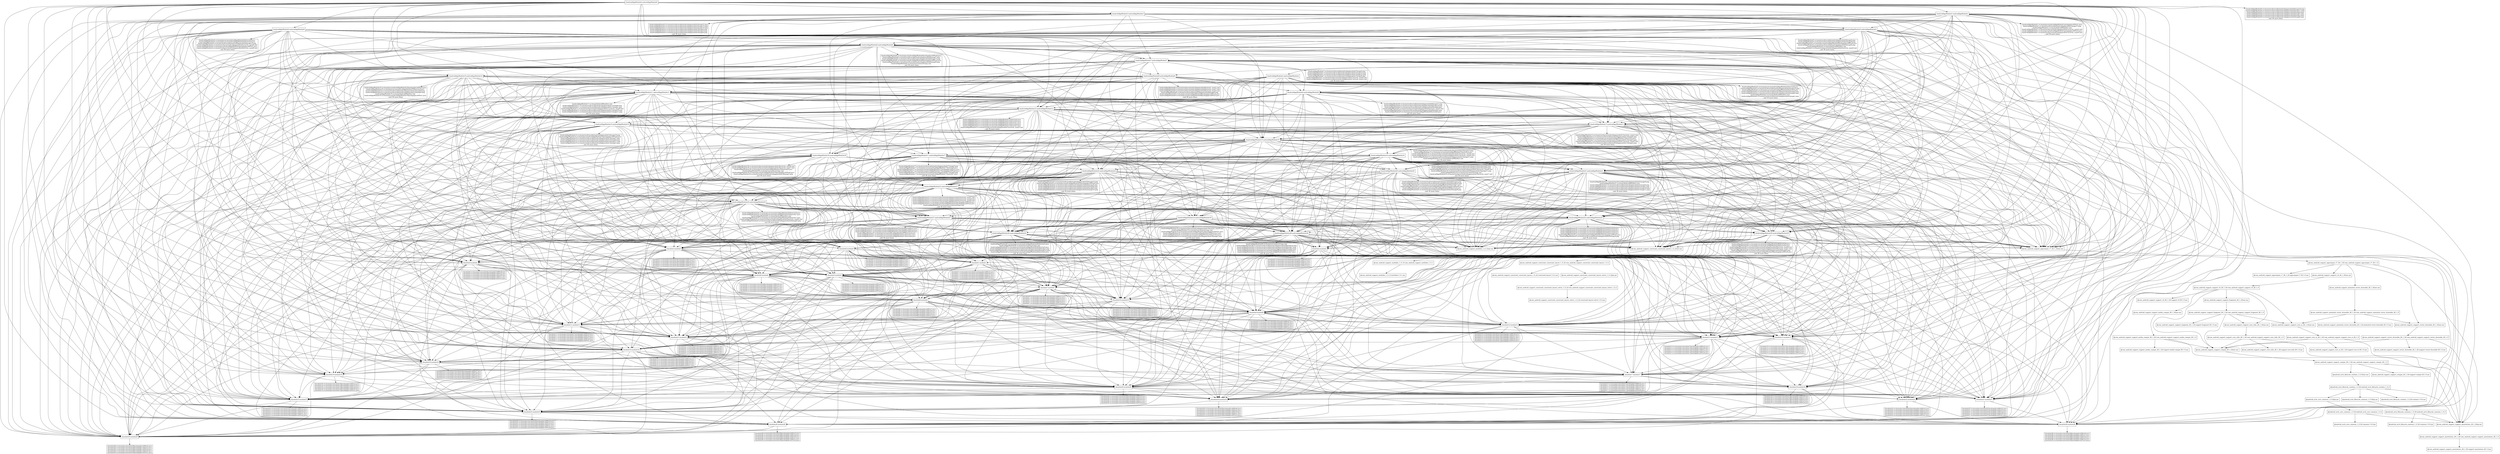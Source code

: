 digraph mygraph {
  node [shape=box];
"//androidAppModule0:androidAppModule0"
"//androidAppModule0:androidAppModule0" -> "//androidAppModule1:androidAppModule1"
"//androidAppModule0:androidAppModule0" -> "//androidAppModule10:androidAppModule10"
"//androidAppModule0:androidAppModule0" -> "//androidAppModule11:androidAppModule11"
"//androidAppModule0:androidAppModule0" -> "//androidAppModule12:androidAppModule12"
"//androidAppModule0:androidAppModule0" -> "//androidAppModule15:androidAppModule15"
"//androidAppModule0:androidAppModule0" -> "//androidAppModule16:androidAppModule16"
"//androidAppModule0:androidAppModule0" -> "//androidAppModule23:androidAppModule23"
"//androidAppModule0:androidAppModule0" -> "//androidAppModule24:androidAppModule24"
"//androidAppModule0:androidAppModule0" -> "//androidAppModule25:androidAppModule25"
"//androidAppModule0:androidAppModule0" -> "//androidAppModule26:androidAppModule26"
"//androidAppModule0:androidAppModule0" -> "//androidAppModule27:androidAppModule27"
"//androidAppModule0:androidAppModule0" -> "//androidAppModule29:androidAppModule29"
"//androidAppModule0:androidAppModule0" -> "//androidAppModule3:androidAppModule3"
"//androidAppModule0:androidAppModule0" -> "//androidAppModule4:androidAppModule4"
"//androidAppModule0:androidAppModule0" -> "//androidAppModule5:androidAppModule5"
"//androidAppModule0:androidAppModule0" -> "//module16:module16"
"//androidAppModule0:androidAppModule0" -> "//module9:module9"
"//androidAppModule0:androidAppModule0" -> "//module6:module6"
"//androidAppModule0:androidAppModule0" -> "//module5:module5"
"//androidAppModule0:androidAppModule0" -> "//module4:module4"
"//androidAppModule0:androidAppModule0" -> "//module3:module3"
"//androidAppModule0:androidAppModule0" -> "//module26:module26"
"//androidAppModule0:androidAppModule0" -> "//module21:module21"
"//androidAppModule0:androidAppModule0" -> "//module22:module22"
"//androidAppModule0:androidAppModule0" -> "//module19:module19"
"//androidAppModule0:androidAppModule0" -> "//module20:module20"
"//androidAppModule0:androidAppModule0" -> "//module0:module0"
"//androidAppModule0:androidAppModule0" -> "@com_android_support_multidex_1_0_1//aar:aar"
"//androidAppModule0:androidAppModule0" -> "//androidAppModule0:src/main/res/drawable/androidappmodule0image14.png\n//androidAppModule0:src/main/res/drawable/androidappmodule0image11.png\n//androidAppModule0:src/main/res/drawable/androidappmodule0image2.png\n//androidAppModule0:src/main/res/drawable/androidappmodule0image7.png\n//androidAppModule0:src/main/res/drawable/androidappmodule0image3.png\n//androidAppModule0:src/main/res/drawable/androidappmodule0image6.png\n...and 36 more items"
"//androidAppModule0:androidAppModule0" -> "@com_android_support_appcompat_v7_26_1_0//aar:aar"
"//androidAppModule0:androidAppModule0" -> "@com_android_support_constraint_constraint_layout_1_0_2//aar:aar"
"//androidAppModule0:src/main/res/drawable/androidappmodule0image14.png\n//androidAppModule0:src/main/res/drawable/androidappmodule0image11.png\n//androidAppModule0:src/main/res/drawable/androidappmodule0image2.png\n//androidAppModule0:src/main/res/drawable/androidappmodule0image7.png\n//androidAppModule0:src/main/res/drawable/androidappmodule0image3.png\n//androidAppModule0:src/main/res/drawable/androidappmodule0image6.png\n...and 36 more items"
"//androidAppModule1:androidAppModule1"
"//androidAppModule1:androidAppModule1" -> "//androidAppModule12:androidAppModule12"
"//androidAppModule1:androidAppModule1" -> "//androidAppModule13:androidAppModule13"
"//androidAppModule1:androidAppModule1" -> "//androidAppModule14:androidAppModule14"
"//androidAppModule1:androidAppModule1" -> "//androidAppModule17:androidAppModule17"
"//androidAppModule1:androidAppModule1" -> "//androidAppModule19:androidAppModule19"
"//androidAppModule1:androidAppModule1" -> "//androidAppModule2:androidAppModule2"
"//androidAppModule1:androidAppModule1" -> "//androidAppModule29:androidAppModule29"
"//androidAppModule1:androidAppModule1" -> "//module13:module13"
"//androidAppModule1:androidAppModule1" -> "//androidAppModule9:androidAppModule9"
"//androidAppModule1:androidAppModule1" -> "//androidAppModule6:androidAppModule6"
"//androidAppModule1:androidAppModule1" -> "//androidAppModule25:androidAppModule25"
"//androidAppModule1:androidAppModule1" -> "//androidAppModule5:androidAppModule5"
"//androidAppModule1:androidAppModule1" -> "//module0:module0"
"//androidAppModule1:androidAppModule1" -> "//module10:module10"
"//androidAppModule1:androidAppModule1" -> "//androidAppModule8:androidAppModule8"
"//androidAppModule1:androidAppModule1" -> "//androidAppModule26:androidAppModule26"
"//androidAppModule1:androidAppModule1" -> "//module14:module14"
"//androidAppModule1:androidAppModule1" -> "//module2:module2"
"//androidAppModule1:androidAppModule1" -> "//module23:module23"
"//androidAppModule1:androidAppModule1" -> "//module9:module9"
"//androidAppModule1:androidAppModule1" -> "//module28:module28"
"//androidAppModule1:androidAppModule1" -> "//module6:module6"
"//androidAppModule1:androidAppModule1" -> "//module22:module22"
"//androidAppModule1:androidAppModule1" -> "//module24:module24"
"//androidAppModule1:androidAppModule1" -> "//module27:module27"
"//androidAppModule1:androidAppModule1" -> "@com_android_support_constraint_constraint_layout_1_0_2//aar:aar"
"//androidAppModule1:androidAppModule1" -> "@com_android_support_multidex_1_0_1//aar:aar"
"//androidAppModule1:androidAppModule1" -> "@com_android_support_appcompat_v7_26_1_0//aar:aar"
"//androidAppModule1:androidAppModule1" -> "//androidAppModule1:src/main/java/androidAppModule1packageJava0/Foo1.java\n//androidAppModule1:src/main/res/drawable/androidappmodule1image13.png\n//androidAppModule1:src/main/AndroidManifest.xml\n//androidAppModule1:src/main/res/layout/androidappmodule1activity_main2.xml\n//androidAppModule1:src/main/java/androidAppModule1packageJava0/Foo3.java\n//androidAppModule1:src/main/res/layout/androidappmodule1activity_main0.xml\n...and 36 more items"
"//androidAppModule1:src/main/java/androidAppModule1packageJava0/Foo1.java\n//androidAppModule1:src/main/res/drawable/androidappmodule1image13.png\n//androidAppModule1:src/main/AndroidManifest.xml\n//androidAppModule1:src/main/res/layout/androidappmodule1activity_main2.xml\n//androidAppModule1:src/main/java/androidAppModule1packageJava0/Foo3.java\n//androidAppModule1:src/main/res/layout/androidappmodule1activity_main0.xml\n...and 36 more items"
"//androidAppModule2:androidAppModule2"
"//androidAppModule2:androidAppModule2" -> "//androidAppModule19:androidAppModule19"
"//androidAppModule2:androidAppModule2" -> "//androidAppModule22:androidAppModule22"
"//androidAppModule2:androidAppModule2" -> "//androidAppModule21:androidAppModule21"
"//androidAppModule2:androidAppModule2" -> "//androidAppModule20:androidAppModule20"
"//androidAppModule2:androidAppModule2" -> "//androidAppModule18:androidAppModule18"
"//androidAppModule2:androidAppModule2" -> "//androidAppModule15:androidAppModule15"
"//androidAppModule2:androidAppModule2" -> "//androidAppModule13:androidAppModule13"
"//androidAppModule2:androidAppModule2" -> "//module7:module7"
"//androidAppModule2:androidAppModule2" -> "//module6:module6"
"//androidAppModule2:androidAppModule2" -> "//module4:module4"
"//androidAppModule2:androidAppModule2" -> "//module29:module29"
"//androidAppModule2:androidAppModule2" -> "//module3:module3"
"//androidAppModule2:androidAppModule2" -> "//module26:module26"
"//androidAppModule2:androidAppModule2" -> "//module25:module25"
"//androidAppModule2:androidAppModule2" -> "//module23:module23"
"//androidAppModule2:androidAppModule2" -> "//module21:module21"
"//androidAppModule2:androidAppModule2" -> "//module19:module19"
"//androidAppModule2:androidAppModule2" -> "//androidAppModule9:androidAppModule9"
"//androidAppModule2:androidAppModule2" -> "//androidAppModule29:androidAppModule29"
"//androidAppModule2:androidAppModule2" -> "//androidAppModule28:androidAppModule28"
"//androidAppModule2:androidAppModule2" -> "//androidAppModule27:androidAppModule27"
"//androidAppModule2:androidAppModule2" -> "//androidAppModule23:androidAppModule23"
"//androidAppModule2:androidAppModule2" -> "//androidAppModule25:androidAppModule25"
"//androidAppModule2:androidAppModule2" -> "//androidAppModule26:androidAppModule26"
"//androidAppModule2:androidAppModule2" -> "//module0:module0"
"//androidAppModule2:androidAppModule2" -> "//module16:module16"
"//androidAppModule2:androidAppModule2" -> "//module24:module24"
"//androidAppModule2:androidAppModule2" -> "//module27:module27"
"//androidAppModule2:androidAppModule2" -> "//module9:module9"
"//androidAppModule2:androidAppModule2" -> "@com_android_support_multidex_1_0_1//aar:aar"
"//androidAppModule2:androidAppModule2" -> "@com_android_support_appcompat_v7_26_1_0//aar:aar"
"//androidAppModule2:androidAppModule2" -> "@com_android_support_constraint_constraint_layout_1_0_2//aar:aar"
"//androidAppModule2:androidAppModule2" -> "//androidAppModule2:src/main/java/com/androidAppModule2/Activity8.java\n//androidAppModule2:src/main/res/drawable/androidappmodule2image14.png\n//androidAppModule2:src/main/java/com/androidAppModule2/Activity9.java\n//androidAppModule2:src/main/res/drawable/androidappmodule2image5.png\n//androidAppModule2:src/main/res/drawable/androidappmodule2image0.png\n//androidAppModule2:src/main/AndroidManifest.xml\n//androidAppModule2:src/main/res/drawable/androidappmodule2image1.png\n...and 35 more items"
"//androidAppModule3:androidAppModule3"
"//androidAppModule3:androidAppModule3" -> "//androidAppModule11:androidAppModule11"
"//androidAppModule3:androidAppModule3" -> "//androidAppModule15:androidAppModule15"
"//androidAppModule3:androidAppModule3" -> "//androidAppModule23:androidAppModule23"
"//androidAppModule3:androidAppModule3" -> "//module14:module14"
"//androidAppModule3:androidAppModule3" -> "//module25:module25"
"//androidAppModule3:androidAppModule3" -> "//module26:module26"
"//androidAppModule3:androidAppModule3" -> "//androidAppModule29:androidAppModule29"
"//androidAppModule3:androidAppModule3" -> "//androidAppModule27:androidAppModule27"
"//androidAppModule3:androidAppModule3" -> "//androidAppModule25:androidAppModule25"
"//androidAppModule3:androidAppModule3" -> "//androidAppModule24:androidAppModule24"
"//androidAppModule3:androidAppModule3" -> "//androidAppModule18:androidAppModule18"
"//androidAppModule3:androidAppModule3" -> "//androidAppModule20:androidAppModule20"
"//androidAppModule3:androidAppModule3" -> "//androidAppModule13:androidAppModule13"
"//androidAppModule3:androidAppModule3" -> "//androidAppModule21:androidAppModule21"
"//androidAppModule3:androidAppModule3" -> "//androidAppModule26:androidAppModule26"
"//androidAppModule3:androidAppModule3" -> "//androidAppModule5:androidAppModule5"
"//androidAppModule3:androidAppModule3" -> "//module12:module12"
"//androidAppModule3:androidAppModule3" -> "//androidAppModule7:androidAppModule7"
"//androidAppModule3:androidAppModule3" -> "//module28:module28"
"//androidAppModule3:androidAppModule3" -> "//module9:module9"
"//androidAppModule3:androidAppModule3" -> "//module4:module4"
"//androidAppModule3:androidAppModule3" -> "@com_android_support_multidex_1_0_1//aar:aar"
"//androidAppModule3:androidAppModule3" -> "//androidAppModule3:src/main/res/drawable/androidappmodule3image12.png\n//androidAppModule3:src/main/res/drawable/androidappmodule3image13.png\n//androidAppModule3:src/main/res/drawable/androidappmodule3image14.png\n//androidAppModule3:src/main/res/drawable/androidappmodule3image2.png\n//androidAppModule3:src/main/res/drawable/androidappmodule3image3.png\n//androidAppModule3:src/main/res/drawable/androidappmodule3image4.png\n...and 36 more items"
"//androidAppModule3:androidAppModule3" -> "@com_android_support_constraint_constraint_layout_1_0_2//aar:aar"
"//androidAppModule3:androidAppModule3" -> "//module29:module29"
"//androidAppModule3:androidAppModule3" -> "@com_android_support_appcompat_v7_26_1_0//aar:aar"
"//androidAppModule3:androidAppModule3" -> "//module5:module5"
"//androidAppModule3:src/main/res/drawable/androidappmodule3image12.png\n//androidAppModule3:src/main/res/drawable/androidappmodule3image13.png\n//androidAppModule3:src/main/res/drawable/androidappmodule3image14.png\n//androidAppModule3:src/main/res/drawable/androidappmodule3image2.png\n//androidAppModule3:src/main/res/drawable/androidappmodule3image3.png\n//androidAppModule3:src/main/res/drawable/androidappmodule3image4.png\n...and 36 more items"
"//androidAppModule5:androidAppModule5"
"//androidAppModule5:androidAppModule5" -> "//androidAppModule12:androidAppModule12"
"//androidAppModule5:androidAppModule5" -> "//androidAppModule26:androidAppModule26"
"//androidAppModule5:androidAppModule5" -> "//androidAppModule13:androidAppModule13"
"//androidAppModule5:androidAppModule5" -> "//androidAppModule24:androidAppModule24"
"//androidAppModule5:androidAppModule5" -> "//androidAppModule21:androidAppModule21"
"//androidAppModule5:androidAppModule5" -> "//androidAppModule20:androidAppModule20"
"//androidAppModule5:androidAppModule5" -> "//androidAppModule18:androidAppModule18"
"//androidAppModule5:androidAppModule5" -> "//androidAppModule25:androidAppModule25"
"//androidAppModule5:androidAppModule5" -> "//androidAppModule16:androidAppModule16"
"//androidAppModule5:androidAppModule5" -> "//androidAppModule7:androidAppModule7"
"//androidAppModule5:androidAppModule5" -> "//androidAppModule6:androidAppModule6"
"//androidAppModule5:androidAppModule5" -> "//androidAppModule27:androidAppModule27"
"//androidAppModule5:androidAppModule5" -> "//module20:module20"
"//androidAppModule5:androidAppModule5" -> "//androidAppModule5:src/main/res/drawable/androidappmodule5image4.png\n//androidAppModule5:src/main/res/drawable/androidappmodule5image9.png\n//androidAppModule5:src/main/java/androidAppModule5packageJava0/Foo4.java\n//androidAppModule5:src/main/res/drawable/androidappmodule5image6.png\n//androidAppModule5:src/main/AndroidManifest.xml\n//androidAppModule5:src/main/res/layout/androidappmodule5activity_main0.xml\n...and 36 more items"
"//androidAppModule5:androidAppModule5" -> "@com_android_support_constraint_constraint_layout_1_0_2//aar:aar"
"//androidAppModule5:androidAppModule5" -> "@com_android_support_multidex_1_0_1//aar:aar"
"//androidAppModule5:androidAppModule5" -> "@com_android_support_appcompat_v7_26_1_0//aar:aar"
"//androidAppModule5:androidAppModule5" -> "//module8:module8"
"//androidAppModule5:androidAppModule5" -> "//module6:module6"
"//androidAppModule5:androidAppModule5" -> "//module3:module3"
"//androidAppModule5:androidAppModule5" -> "//module28:module28"
"//androidAppModule5:androidAppModule5" -> "//module25:module25"
"//androidAppModule5:androidAppModule5" -> "//module19:module19"
"//androidAppModule5:androidAppModule5" -> "//module18:module18"
"//androidAppModule5:androidAppModule5" -> "//module17:module17"
"//androidAppModule5:androidAppModule5" -> "//module15:module15"
"//androidAppModule5:androidAppModule5" -> "//module13:module13"
"//androidAppModule5:androidAppModule5" -> "//module11:module11"
"//androidAppModule5:androidAppModule5" -> "//module0:module0"
"//androidAppModule5:androidAppModule5" -> "//module12:module12"
"//androidAppModule5:src/main/res/drawable/androidappmodule5image4.png\n//androidAppModule5:src/main/res/drawable/androidappmodule5image9.png\n//androidAppModule5:src/main/java/androidAppModule5packageJava0/Foo4.java\n//androidAppModule5:src/main/res/drawable/androidappmodule5image6.png\n//androidAppModule5:src/main/AndroidManifest.xml\n//androidAppModule5:src/main/res/layout/androidappmodule5activity_main0.xml\n...and 36 more items"
"//androidAppModule4:androidAppModule4"
"//androidAppModule4:androidAppModule4" -> "//androidAppModule10:androidAppModule10"
"//androidAppModule4:androidAppModule4" -> "//module27:module27"
"//androidAppModule4:androidAppModule4" -> "//androidAppModule4:src/main/java/com/androidAppModule4/Activity8.java\n//androidAppModule4:src/main/java/com/androidAppModule4/Activity9.java\n//androidAppModule4:src/main/res/drawable/androidappmodule4image14.png\n//androidAppModule4:src/main/res/layout/androidappmodule4activity_main6.xml\n//androidAppModule4:src/main/java/androidAppModule4packageJava0/Foo1.java\n//androidAppModule4:src/main/res/layout/androidappmodule4activity_main8.xml\n...and 36 more items"
"//androidAppModule4:androidAppModule4" -> "@com_android_support_multidex_1_0_1//aar:aar"
"//androidAppModule4:androidAppModule4" -> "@com_android_support_constraint_constraint_layout_1_0_2//aar:aar"
"//androidAppModule4:androidAppModule4" -> "@com_android_support_appcompat_v7_26_1_0//aar:aar"
"//androidAppModule4:androidAppModule4" -> "//module5:module5"
"//androidAppModule4:androidAppModule4" -> "//module4:module4"
"//androidAppModule4:androidAppModule4" -> "//module29:module29"
"//androidAppModule4:androidAppModule4" -> "//module25:module25"
"//androidAppModule4:androidAppModule4" -> "//module24:module24"
"//androidAppModule4:androidAppModule4" -> "//module23:module23"
"//androidAppModule4:androidAppModule4" -> "//module20:module20"
"//androidAppModule4:androidAppModule4" -> "//module16:module16"
"//androidAppModule4:androidAppModule4" -> "//module15:module15"
"//androidAppModule4:androidAppModule4" -> "//module14:module14"
"//androidAppModule4:androidAppModule4" -> "//module11:module11"
"//androidAppModule4:androidAppModule4" -> "//module12:module12"
"//androidAppModule4:androidAppModule4" -> "//androidAppModule9:androidAppModule9"
"//androidAppModule4:androidAppModule4" -> "//androidAppModule7:androidAppModule7"
"//androidAppModule4:androidAppModule4" -> "//module13:module13"
"//androidAppModule4:androidAppModule4" -> "//module21:module21"
"//androidAppModule4:androidAppModule4" -> "//module26:module26"
"//androidAppModule4:androidAppModule4" -> "//androidAppModule14:androidAppModule14"
"//androidAppModule4:androidAppModule4" -> "//androidAppModule6:androidAppModule6"
"//androidAppModule4:androidAppModule4" -> "//androidAppModule22:androidAppModule22"
"//androidAppModule4:androidAppModule4" -> "//androidAppModule26:androidAppModule26"
"//androidAppModule4:androidAppModule4" -> "//androidAppModule24:androidAppModule24"
"//androidAppModule4:androidAppModule4" -> "//androidAppModule18:androidAppModule18"
"//androidAppModule4:androidAppModule4" -> "//androidAppModule17:androidAppModule17"
"//androidAppModule4:androidAppModule4" -> "//module1:module1"
"//androidAppModule4:androidAppModule4" -> "//androidAppModule28:androidAppModule28"
"//androidAppModule6:androidAppModule6"
"//androidAppModule6:androidAppModule6" -> "//androidAppModule17:androidAppModule17"
"//androidAppModule6:androidAppModule6" -> "//module1:module1"
"//androidAppModule6:androidAppModule6" -> "//module20:module20"
"//androidAppModule6:androidAppModule6" -> "//module4:module4"
"//androidAppModule6:androidAppModule6" -> "//androidAppModule6:src/main/java/androidAppModule6packageJava0/Foo0.java\n//androidAppModule6:src/main/res/drawable/androidappmodule6image7.png\n//androidAppModule6:src/main/res/drawable/androidappmodule6image13.png\n//androidAppModule6:src/main/java/androidAppModule6packageJava0/Foo2.java\n//androidAppModule6:src/main/res/drawable/androidappmodule6image9.png\n//androidAppModule6:src/main/res/values/strings.xml\n...and 36 more items"
"//androidAppModule6:androidAppModule6" -> "@com_android_support_constraint_constraint_layout_1_0_2//aar:aar"
"//androidAppModule6:androidAppModule6" -> "@com_android_support_appcompat_v7_26_1_0//aar:aar"
"//androidAppModule6:androidAppModule6" -> "//module9:module9"
"//androidAppModule6:androidAppModule6" -> "//module7:module7"
"//androidAppModule6:androidAppModule6" -> "//module3:module3"
"//androidAppModule6:androidAppModule6" -> "//module5:module5"
"//androidAppModule6:androidAppModule6" -> "//module29:module29"
"//androidAppModule6:androidAppModule6" -> "//module25:module25"
"//androidAppModule6:androidAppModule6" -> "//module23:module23"
"//androidAppModule6:androidAppModule6" -> "//module21:module21"
"//androidAppModule6:androidAppModule6" -> "//module15:module15"
"//androidAppModule6:androidAppModule6" -> "//module12:module12"
"//androidAppModule6:androidAppModule6" -> "//androidAppModule8:androidAppModule8"
"//androidAppModule6:androidAppModule6" -> "//androidAppModule7:androidAppModule7"
"//androidAppModule6:androidAppModule6" -> "//androidAppModule27:androidAppModule27"
"//androidAppModule6:androidAppModule6" -> "//androidAppModule28:androidAppModule28"
"//androidAppModule6:androidAppModule6" -> "//androidAppModule26:androidAppModule26"
"//androidAppModule6:androidAppModule6" -> "//androidAppModule24:androidAppModule24"
"//androidAppModule6:androidAppModule6" -> "//androidAppModule23:androidAppModule23"
"//androidAppModule6:androidAppModule6" -> "//androidAppModule15:androidAppModule15"
"//androidAppModule6:androidAppModule6" -> "//androidAppModule13:androidAppModule13"
"//androidAppModule6:androidAppModule6" -> "//androidAppModule19:androidAppModule19"
"//androidAppModule6:androidAppModule6" -> "//module14:module14"
"//androidAppModule6:androidAppModule6" -> "//module26:module26"
"//androidAppModule6:androidAppModule6" -> "@com_android_support_multidex_1_0_1//aar:aar"
"//androidAppModule6:src/main/java/androidAppModule6packageJava0/Foo0.java\n//androidAppModule6:src/main/res/drawable/androidappmodule6image7.png\n//androidAppModule6:src/main/res/drawable/androidappmodule6image13.png\n//androidAppModule6:src/main/java/androidAppModule6packageJava0/Foo2.java\n//androidAppModule6:src/main/res/drawable/androidappmodule6image9.png\n//androidAppModule6:src/main/res/values/strings.xml\n...and 36 more items"
"//androidAppModule7:androidAppModule7"
"//androidAppModule7:androidAppModule7" -> "//androidAppModule11:androidAppModule11"
"//androidAppModule7:androidAppModule7" -> "//module12:module12"
"//androidAppModule7:androidAppModule7" -> "//module8:module8"
"//androidAppModule7:androidAppModule7" -> "@com_android_support_appcompat_v7_26_1_0//aar:aar"
"//androidAppModule7:androidAppModule7" -> "@com_android_support_multidex_1_0_1//aar:aar"
"//androidAppModule7:androidAppModule7" -> "//androidAppModule7:src/main/res/drawable/androidappmodule7image5.png\n//androidAppModule7:src/main/res/drawable/androidappmodule7image12.png\n//androidAppModule7:src/main/res/drawable/androidappmodule7image14.png\n//androidAppModule7:src/main/res/drawable/androidappmodule7image8.png\n//androidAppModule7:src/main/res/layout/androidappmodule7activity_main0.xml\n//androidAppModule7:src/main/res/layout/androidappmodule7activity_main2.xml\n...and 36 more items"
"//androidAppModule7:androidAppModule7" -> "@com_android_support_constraint_constraint_layout_1_0_2//aar:aar"
"//androidAppModule7:androidAppModule7" -> "//module7:module7"
"//androidAppModule7:androidAppModule7" -> "//module6:module6"
"//androidAppModule7:androidAppModule7" -> "//module4:module4"
"//androidAppModule7:androidAppModule7" -> "//module5:module5"
"//androidAppModule7:androidAppModule7" -> "//module22:module22"
"//androidAppModule7:androidAppModule7" -> "//module21:module21"
"//androidAppModule7:androidAppModule7" -> "//module20:module20"
"//androidAppModule7:androidAppModule7" -> "//module2:module2"
"//androidAppModule7:androidAppModule7" -> "//module17:module17"
"//androidAppModule7:androidAppModule7" -> "//module15:module15"
"//androidAppModule7:androidAppModule7" -> "//module11:module11"
"//androidAppModule7:androidAppModule7" -> "//module0:module0"
"//androidAppModule7:androidAppModule7" -> "//androidAppModule9:androidAppModule9"
"//androidAppModule7:androidAppModule7" -> "//androidAppModule29:androidAppModule29"
"//androidAppModule7:androidAppModule7" -> "//androidAppModule27:androidAppModule27"
"//androidAppModule7:androidAppModule7" -> "//androidAppModule24:androidAppModule24"
"//androidAppModule7:androidAppModule7" -> "//androidAppModule23:androidAppModule23"
"//androidAppModule7:androidAppModule7" -> "//androidAppModule19:androidAppModule19"
"//androidAppModule7:androidAppModule7" -> "//androidAppModule20:androidAppModule20"
"//androidAppModule7:androidAppModule7" -> "//androidAppModule15:androidAppModule15"
"//androidAppModule7:androidAppModule7" -> "//androidAppModule10:androidAppModule10"
"//androidAppModule7:androidAppModule7" -> "//androidAppModule13:androidAppModule13"
"//androidAppModule7:androidAppModule7" -> "//androidAppModule21:androidAppModule21"
"//androidAppModule7:androidAppModule7" -> "//androidAppModule8:androidAppModule8"
"//androidAppModule7:androidAppModule7" -> "//module14:module14"
"//androidAppModule7:androidAppModule7" -> "//module29:module29"
"//androidAppModule8:androidAppModule8"
"//androidAppModule8:androidAppModule8" -> "//androidAppModule15:androidAppModule15"
"//androidAppModule8:androidAppModule8" -> "//androidAppModule18:androidAppModule18"
"//androidAppModule8:androidAppModule8" -> "//module22:module22"
"//androidAppModule8:androidAppModule8" -> "//module26:module26"
"//androidAppModule8:androidAppModule8" -> "//module6:module6"
"//androidAppModule8:androidAppModule8" -> "//module28:module28"
"//androidAppModule8:androidAppModule8" -> "@com_android_support_constraint_constraint_layout_1_0_2//aar:aar"
"//androidAppModule8:androidAppModule8" -> "@com_android_support_appcompat_v7_26_1_0//aar:aar"
"//androidAppModule8:androidAppModule8" -> "//androidAppModule8:src/main/res/layout/androidappmodule8activity_main1.xml\n//androidAppModule8:src/main/res/layout/androidappmodule8activity_main7.xml\n//androidAppModule8:src/main/res/layout/androidappmodule8activity_main4.xml\n//androidAppModule8:src/main/res/drawable/androidappmodule8image9.png\n//androidAppModule8:src/main/java/androidAppModule8packageJava0/Foo2.java\n//androidAppModule8:src/main/java/androidAppModule8packageJava0/Foo3.java\n...and 36 more items"
"//androidAppModule8:androidAppModule8" -> "//module8:module8"
"//androidAppModule8:androidAppModule8" -> "//module5:module5"
"//androidAppModule8:androidAppModule8" -> "//module27:module27"
"//androidAppModule8:androidAppModule8" -> "//module25:module25"
"//androidAppModule8:androidAppModule8" -> "//module24:module24"
"//androidAppModule8:androidAppModule8" -> "//module16:module16"
"//androidAppModule8:androidAppModule8" -> "//module15:module15"
"//androidAppModule8:androidAppModule8" -> "//module14:module14"
"//androidAppModule8:androidAppModule8" -> "//module1:module1"
"//androidAppModule8:androidAppModule8" -> "//androidAppModule9:androidAppModule9"
"//androidAppModule8:androidAppModule8" -> "//androidAppModule29:androidAppModule29"
"//androidAppModule8:androidAppModule8" -> "//androidAppModule27:androidAppModule27"
"//androidAppModule8:androidAppModule8" -> "//androidAppModule26:androidAppModule26"
"//androidAppModule8:androidAppModule8" -> "//androidAppModule22:androidAppModule22"
"//androidAppModule8:androidAppModule8" -> "//androidAppModule21:androidAppModule21"
"//androidAppModule8:androidAppModule8" -> "//androidAppModule20:androidAppModule20"
"//androidAppModule8:androidAppModule8" -> "//androidAppModule19:androidAppModule19"
"//androidAppModule8:androidAppModule8" -> "//androidAppModule16:androidAppModule16"
"//androidAppModule8:androidAppModule8" -> "//androidAppModule13:androidAppModule13"
"//androidAppModule8:androidAppModule8" -> "//androidAppModule12:androidAppModule12"
"//androidAppModule8:androidAppModule8" -> "//module0:module0"
"//androidAppModule8:androidAppModule8" -> "//androidAppModule11:androidAppModule11"
"//androidAppModule8:androidAppModule8" -> "//module2:module2"
"//androidAppModule8:androidAppModule8" -> "//module4:module4"
"//androidAppModule8:androidAppModule8" -> "@com_android_support_multidex_1_0_1//aar:aar"
"//androidAppModule7:src/main/res/drawable/androidappmodule7image5.png\n//androidAppModule7:src/main/res/drawable/androidappmodule7image12.png\n//androidAppModule7:src/main/res/drawable/androidappmodule7image14.png\n//androidAppModule7:src/main/res/drawable/androidappmodule7image8.png\n//androidAppModule7:src/main/res/layout/androidappmodule7activity_main0.xml\n//androidAppModule7:src/main/res/layout/androidappmodule7activity_main2.xml\n...and 36 more items"
"//androidAppModule9:androidAppModule9"
"//androidAppModule9:androidAppModule9" -> "//androidAppModule23:androidAppModule23"
"//androidAppModule9:androidAppModule9" -> "//module10:module10"
"//androidAppModule9:androidAppModule9" -> "//module24:module24"
"//androidAppModule9:androidAppModule9" -> "@com_android_support_multidex_1_0_1//aar:aar"
"//androidAppModule9:androidAppModule9" -> "//androidAppModule9:src/main/res/drawable/androidappmodule9image11.png\n//androidAppModule9:src/main/res/drawable/androidappmodule9image14.png\n//androidAppModule9:src/main/res/drawable/androidappmodule9image8.png\n//androidAppModule9:src/main/res/layout/androidappmodule9activity_main5.xml\n//androidAppModule9:src/main/res/drawable/androidappmodule9image2.png\n//androidAppModule9:src/main/java/com/androidAppModule9/Activity6.java\n...and 36 more items"
"//androidAppModule9:androidAppModule9" -> "@com_android_support_constraint_constraint_layout_1_0_2//aar:aar"
"//androidAppModule9:androidAppModule9" -> "//module28:module28"
"//androidAppModule9:androidAppModule9" -> "//module5:module5"
"//androidAppModule9:androidAppModule9" -> "//module23:module23"
"//androidAppModule9:androidAppModule9" -> "//module27:module27"
"//androidAppModule9:androidAppModule9" -> "//module21:module21"
"//androidAppModule9:androidAppModule9" -> "//module22:module22"
"//androidAppModule9:androidAppModule9" -> "//module2:module2"
"//androidAppModule9:androidAppModule9" -> "//module19:module19"
"//androidAppModule9:androidAppModule9" -> "//module12:module12"
"//androidAppModule9:androidAppModule9" -> "//module11:module11"
"//androidAppModule9:androidAppModule9" -> "@com_android_support_appcompat_v7_26_1_0//aar:aar"
"//androidAppModule9:androidAppModule9" -> "//module25:module25"
"//androidAppModule9:androidAppModule9" -> "//module0:module0"
"//androidAppModule9:androidAppModule9" -> "//androidAppModule28:androidAppModule28"
"//androidAppModule9:androidAppModule9" -> "//androidAppModule27:androidAppModule27"
"//androidAppModule9:androidAppModule9" -> "//androidAppModule25:androidAppModule25"
"//androidAppModule9:androidAppModule9" -> "//androidAppModule18:androidAppModule18"
"//androidAppModule9:androidAppModule9" -> "//androidAppModule16:androidAppModule16"
"//androidAppModule9:androidAppModule9" -> "//androidAppModule13:androidAppModule13"
"//androidAppModule9:androidAppModule9" -> "//androidAppModule14:androidAppModule14"
"//androidAppModule9:androidAppModule9" -> "//androidAppModule15:androidAppModule15"
"//androidAppModule9:androidAppModule9" -> "//androidAppModule12:androidAppModule12"
"//androidAppModule9:androidAppModule9" -> "//androidAppModule24:androidAppModule24"
"//androidAppModule9:androidAppModule9" -> "//module13:module13"
"//androidAppModule9:src/main/res/drawable/androidappmodule9image11.png\n//androidAppModule9:src/main/res/drawable/androidappmodule9image14.png\n//androidAppModule9:src/main/res/drawable/androidappmodule9image8.png\n//androidAppModule9:src/main/res/layout/androidappmodule9activity_main5.xml\n//androidAppModule9:src/main/res/drawable/androidappmodule9image2.png\n//androidAppModule9:src/main/java/com/androidAppModule9/Activity6.java\n...and 36 more items"
"//androidAppModule4:src/main/java/com/androidAppModule4/Activity8.java\n//androidAppModule4:src/main/java/com/androidAppModule4/Activity9.java\n//androidAppModule4:src/main/res/drawable/androidappmodule4image14.png\n//androidAppModule4:src/main/res/layout/androidappmodule4activity_main6.xml\n//androidAppModule4:src/main/java/androidAppModule4packageJava0/Foo1.java\n//androidAppModule4:src/main/res/layout/androidappmodule4activity_main8.xml\n...and 36 more items"
"//androidAppModule10:androidAppModule10"
"//androidAppModule10:androidAppModule10" -> "//androidAppModule11:androidAppModule11"
"//androidAppModule10:androidAppModule10" -> "//androidAppModule12:androidAppModule12"
"//androidAppModule10:androidAppModule10" -> "//androidAppModule13:androidAppModule13"
"//androidAppModule10:androidAppModule10" -> "//androidAppModule14:androidAppModule14"
"//androidAppModule10:androidAppModule10" -> "//androidAppModule21:androidAppModule21"
"//androidAppModule10:androidAppModule10" -> "//androidAppModule22:androidAppModule22"
"//androidAppModule10:androidAppModule10" -> "//androidAppModule26:androidAppModule26"
"//androidAppModule10:androidAppModule10" -> "//module19:module19"
"//androidAppModule10:androidAppModule10" -> "//module5:module5"
"//androidAppModule10:androidAppModule10" -> "//module7:module7"
"//androidAppModule10:androidAppModule10" -> "@com_android_support_multidex_1_0_1//aar:aar"
"//androidAppModule10:androidAppModule10" -> "@com_android_support_constraint_constraint_layout_1_0_2//aar:aar"
"//androidAppModule10:androidAppModule10" -> "//androidAppModule10:src/main/java/androidAppModule10packageJava0/Foo4.java\n//androidAppModule10:src/main/java/com/androidAppModule10/Activity9.java\n//androidAppModule10:src/main/res/drawable/androidappmodule10image8.png\n//androidAppModule10:src/main/res/drawable/androidappmodule10image4.png\n//androidAppModule10:src/main/AndroidManifest.xml\n//androidAppModule10:src/main/java/androidAppModule10packageJava0/Foo1.java\n...and 36 more items"
"//androidAppModule10:androidAppModule10" -> "//module4:module4"
"//androidAppModule10:androidAppModule10" -> "//module3:module3"
"//androidAppModule10:androidAppModule10" -> "//module29:module29"
"//androidAppModule10:androidAppModule10" -> "//module26:module26"
"//androidAppModule10:androidAppModule10" -> "//module25:module25"
"//androidAppModule10:androidAppModule10" -> "//module22:module22"
"//androidAppModule10:androidAppModule10" -> "//module21:module21"
"//androidAppModule10:androidAppModule10" -> "//module20:module20"
"//androidAppModule10:androidAppModule10" -> "//module18:module18"
"//androidAppModule10:androidAppModule10" -> "//module11:module11"
"//androidAppModule10:androidAppModule10" -> "//module0:module0"
"//androidAppModule10:androidAppModule10" -> "//module24:module24"
"//androidAppModule10:androidAppModule10" -> "//module17:module17"
"//androidAppModule10:androidAppModule10" -> "//androidAppModule27:androidAppModule27"
"//androidAppModule10:androidAppModule10" -> "//module27:module27"
"//androidAppModule10:androidAppModule10" -> "@com_android_support_appcompat_v7_26_1_0//aar:aar"
"//androidAppModule10:src/main/java/androidAppModule10packageJava0/Foo4.java\n//androidAppModule10:src/main/java/com/androidAppModule10/Activity9.java\n//androidAppModule10:src/main/res/drawable/androidappmodule10image8.png\n//androidAppModule10:src/main/res/drawable/androidappmodule10image4.png\n//androidAppModule10:src/main/AndroidManifest.xml\n//androidAppModule10:src/main/java/androidAppModule10packageJava0/Foo1.java\n...and 36 more items"
"//androidAppModule11:androidAppModule11"
"//androidAppModule11:androidAppModule11" -> "//androidAppModule12:androidAppModule12"
"//androidAppModule11:androidAppModule11" -> "//androidAppModule13:androidAppModule13"
"//androidAppModule11:androidAppModule11" -> "//androidAppModule14:androidAppModule14"
"//androidAppModule11:androidAppModule11" -> "//androidAppModule16:androidAppModule16"
"//androidAppModule11:androidAppModule11" -> "//androidAppModule17:androidAppModule17"
"//androidAppModule11:androidAppModule11" -> "//androidAppModule23:androidAppModule23"
"//androidAppModule11:androidAppModule11" -> "//androidAppModule24:androidAppModule24"
"//androidAppModule11:androidAppModule11" -> "//androidAppModule25:androidAppModule25"
"//androidAppModule11:androidAppModule11" -> "//module17:module17"
"//androidAppModule11:androidAppModule11" -> "//module19:module19"
"//androidAppModule11:androidAppModule11" -> "//module29:module29"
"//androidAppModule11:androidAppModule11" -> "@com_android_support_appcompat_v7_26_1_0//aar:aar"
"//androidAppModule11:androidAppModule11" -> "@com_android_support_multidex_1_0_1//aar:aar"
"//androidAppModule11:androidAppModule11" -> "//module9:module9"
"//androidAppModule11:androidAppModule11" -> "//androidAppModule11:src/main/AndroidManifest.xml\n//androidAppModule11:src/main/res/drawable/androidappmodule11image0.png\n//androidAppModule11:src/main/res/drawable/androidappmodule11image1.png\n//androidAppModule11:src/main/res/layout/androidappmodule11activity_main9.xml\n//androidAppModule11:src/main/res/drawable/androidappmodule11image10.png\n//androidAppModule11:src/main/res/drawable/androidappmodule11image11.png\n...and 36 more items"
"//androidAppModule11:androidAppModule11" -> "//module8:module8"
"//androidAppModule11:androidAppModule11" -> "//module6:module6"
"//androidAppModule11:androidAppModule11" -> "//module4:module4"
"//androidAppModule11:androidAppModule11" -> "//module27:module27"
"//androidAppModule11:androidAppModule11" -> "//module26:module26"
"//androidAppModule11:androidAppModule11" -> "//module25:module25"
"//androidAppModule11:androidAppModule11" -> "//module22:module22"
"//androidAppModule11:androidAppModule11" -> "//androidAppModule26:androidAppModule26"
"//androidAppModule11:androidAppModule11" -> "//module21:module21"
"//androidAppModule11:androidAppModule11" -> "//module13:module13"
"//androidAppModule11:androidAppModule11" -> "//module11:module11"
"//androidAppModule11:androidAppModule11" -> "//module1:module1"
"//androidAppModule11:androidAppModule11" -> "//module0:module0"
"//androidAppModule11:androidAppModule11" -> "//module16:module16"
"//androidAppModule11:androidAppModule11" -> "@com_android_support_constraint_constraint_layout_1_0_2//aar:aar"
"//androidAppModule11:src/main/AndroidManifest.xml\n//androidAppModule11:src/main/res/drawable/androidappmodule11image0.png\n//androidAppModule11:src/main/res/drawable/androidappmodule11image1.png\n//androidAppModule11:src/main/res/layout/androidappmodule11activity_main9.xml\n//androidAppModule11:src/main/res/drawable/androidappmodule11image10.png\n//androidAppModule11:src/main/res/drawable/androidappmodule11image11.png\n...and 36 more items"
"//androidAppModule13:androidAppModule13"
"//androidAppModule13:androidAppModule13" -> "//androidAppModule15:androidAppModule15"
"//androidAppModule13:androidAppModule13" -> "//androidAppModule16:androidAppModule16"
"//androidAppModule13:androidAppModule13" -> "//androidAppModule22:androidAppModule22"
"//androidAppModule13:androidAppModule13" -> "//androidAppModule23:androidAppModule23"
"//androidAppModule13:androidAppModule13" -> "//androidAppModule26:androidAppModule26"
"//androidAppModule13:androidAppModule13" -> "//androidAppModule27:androidAppModule27"
"//androidAppModule13:androidAppModule13" -> "//module22:module22"
"//androidAppModule13:androidAppModule13" -> "//module2:module2"
"//androidAppModule13:androidAppModule13" -> "//module16:module16"
"//androidAppModule13:androidAppModule13" -> "//module15:module15"
"//androidAppModule13:androidAppModule13" -> "//module14:module14"
"//androidAppModule13:androidAppModule13" -> "//module12:module12"
"//androidAppModule13:androidAppModule13" -> "//androidAppModule28:androidAppModule28"
"//androidAppModule13:androidAppModule13" -> "//androidAppModule29:androidAppModule29"
"//androidAppModule13:androidAppModule13" -> "//module28:module28"
"//androidAppModule13:androidAppModule13" -> "//module27:module27"
"//androidAppModule13:androidAppModule13" -> "//module3:module3"
"//androidAppModule13:androidAppModule13" -> "@com_android_support_appcompat_v7_26_1_0//aar:aar"
"//androidAppModule13:androidAppModule13" -> "@com_android_support_multidex_1_0_1//aar:aar"
"//androidAppModule13:androidAppModule13" -> "//androidAppModule13:src/main/res/layout/androidappmodule13activity_main3.xml\n//androidAppModule13:src/main/res/drawable/androidappmodule13image0.png\n//androidAppModule13:src/main/java/com/androidAppModule13/Activity2.java\n//androidAppModule13:src/main/res/drawable/androidappmodule13image3.png\n//androidAppModule13:src/main/res/layout/androidappmodule13activity_main5.xml\n//androidAppModule13:src/main/res/drawable/androidappmodule13image2.png\n...and 36 more items"
"//androidAppModule13:androidAppModule13" -> "@com_android_support_constraint_constraint_layout_1_0_2//aar:aar"
"//androidAppModule13:androidAppModule13" -> "//module9:module9"
"//androidAppModule13:androidAppModule13" -> "//module8:module8"
"//androidAppModule13:androidAppModule13" -> "//module26:module26"
"//androidAppModule13:androidAppModule13" -> "//module29:module29"
"//androidAppModule13:src/main/res/layout/androidappmodule13activity_main3.xml\n//androidAppModule13:src/main/res/drawable/androidappmodule13image0.png\n//androidAppModule13:src/main/java/com/androidAppModule13/Activity2.java\n//androidAppModule13:src/main/res/drawable/androidappmodule13image3.png\n//androidAppModule13:src/main/res/layout/androidappmodule13activity_main5.xml\n//androidAppModule13:src/main/res/drawable/androidappmodule13image2.png\n...and 36 more items"
"//androidAppModule16:androidAppModule16"
"//androidAppModule16:androidAppModule16" -> "//androidAppModule20:androidAppModule20"
"//androidAppModule16:androidAppModule16" -> "//androidAppModule21:androidAppModule21"
"//androidAppModule16:androidAppModule16" -> "//androidAppModule22:androidAppModule22"
"//androidAppModule16:androidAppModule16" -> "//androidAppModule23:androidAppModule23"
"//androidAppModule16:androidAppModule16" -> "//androidAppModule25:androidAppModule25"
"//androidAppModule16:androidAppModule16" -> "//androidAppModule27:androidAppModule27"
"//androidAppModule16:androidAppModule16" -> "//androidAppModule28:androidAppModule28"
"//androidAppModule16:androidAppModule16" -> "//module19:module19"
"//androidAppModule16:androidAppModule16" -> "//module18:module18"
"//androidAppModule16:androidAppModule16" -> "//module17:module17"
"//androidAppModule16:androidAppModule16" -> "//module16:module16"
"//androidAppModule16:androidAppModule16" -> "//module15:module15"
"//androidAppModule16:androidAppModule16" -> "//module13:module13"
"//androidAppModule16:androidAppModule16" -> "//module12:module12"
"//androidAppModule16:androidAppModule16" -> "//androidAppModule29:androidAppModule29"
"//androidAppModule16:androidAppModule16" -> "//module1:module1"
"//androidAppModule16:androidAppModule16" -> "//module10:module10"
"//androidAppModule16:androidAppModule16" -> "//module2:module2"
"//androidAppModule16:androidAppModule16" -> "//module20:module20"
"//androidAppModule16:androidAppModule16" -> "//module21:module21"
"//androidAppModule16:androidAppModule16" -> "//module22:module22"
"//androidAppModule16:androidAppModule16" -> "@com_android_support_multidex_1_0_1//aar:aar"
"//androidAppModule16:androidAppModule16" -> "//androidAppModule16:src/main/res/drawable/androidappmodule16image5.png\n//androidAppModule16:src/main/res/drawable/androidappmodule16image0.png\n//androidAppModule16:src/main/res/layout/androidappmodule16activity_main6.xml\n//androidAppModule16:src/main/res/drawable/androidappmodule16image11.png\n//androidAppModule16:src/main/res/values/strings.xml\n//androidAppModule16:src/main/res/layout/androidappmodule16activity_main7.xml\n...and 36 more items"
"//androidAppModule16:androidAppModule16" -> "@com_android_support_appcompat_v7_26_1_0//aar:aar"
"//androidAppModule16:androidAppModule16" -> "//module6:module6"
"//androidAppModule16:androidAppModule16" -> "//module5:module5"
"//androidAppModule16:androidAppModule16" -> "//module25:module25"
"//androidAppModule16:androidAppModule16" -> "//module23:module23"
"//androidAppModule16:androidAppModule16" -> "@com_android_support_constraint_constraint_layout_1_0_2//aar:aar"
"//androidAppModule12:androidAppModule12"
"//androidAppModule12:androidAppModule12" -> "//androidAppModule14:androidAppModule14"
"//androidAppModule12:androidAppModule12" -> "//androidAppModule18:androidAppModule18"
"//androidAppModule12:androidAppModule12" -> "//androidAppModule19:androidAppModule19"
"//androidAppModule12:androidAppModule12" -> "//androidAppModule21:androidAppModule21"
"//androidAppModule12:androidAppModule12" -> "//androidAppModule23:androidAppModule23"
"//androidAppModule12:androidAppModule12" -> "//androidAppModule26:androidAppModule26"
"//androidAppModule12:androidAppModule12" -> "//androidAppModule27:androidAppModule27"
"//androidAppModule12:androidAppModule12" -> "//androidAppModule28:androidAppModule28"
"//androidAppModule12:androidAppModule12" -> "//module10:module10"
"//androidAppModule12:androidAppModule12" -> "//module25:module25"
"//androidAppModule12:androidAppModule12" -> "@com_android_support_multidex_1_0_1//aar:aar"
"//androidAppModule12:androidAppModule12" -> "@com_android_support_constraint_constraint_layout_1_0_2//aar:aar"
"//androidAppModule12:androidAppModule12" -> "//androidAppModule12:src/main/java/com/androidAppModule12/Activity4.java\n//androidAppModule12:src/main/java/com/androidAppModule12/Activity5.java\n//androidAppModule12:src/main/java/com/androidAppModule12/Activity7.java\n//androidAppModule12:src/main/java/com/androidAppModule12/Activity9.java\n//androidAppModule12:src/main/java/com/androidAppModule12/Activity3.java\n//androidAppModule12:src/main/res/layout/androidappmodule12activity_main3.xml\n...and 36 more items"
"//androidAppModule12:androidAppModule12" -> "@com_android_support_appcompat_v7_26_1_0//aar:aar"
"//androidAppModule12:androidAppModule12" -> "//androidAppModule29:androidAppModule29"
"//androidAppModule12:androidAppModule12" -> "//module7:module7"
"//androidAppModule12:androidAppModule12" -> "//module5:module5"
"//androidAppModule12:androidAppModule12" -> "//module29:module29"
"//androidAppModule12:androidAppModule12" -> "//module28:module28"
"//androidAppModule12:androidAppModule12" -> "//module26:module26"
"//androidAppModule12:androidAppModule12" -> "//module23:module23"
"//androidAppModule12:androidAppModule12" -> "//module22:module22"
"//androidAppModule12:androidAppModule12" -> "//module21:module21"
"//androidAppModule12:androidAppModule12" -> "//module13:module13"
"//androidAppModule12:androidAppModule12" -> "//module11:module11"
"//androidAppModule12:androidAppModule12" -> "//module15:module15"
"//androidAppModule12:src/main/java/com/androidAppModule12/Activity4.java\n//androidAppModule12:src/main/java/com/androidAppModule12/Activity5.java\n//androidAppModule12:src/main/java/com/androidAppModule12/Activity7.java\n//androidAppModule12:src/main/java/com/androidAppModule12/Activity9.java\n//androidAppModule12:src/main/java/com/androidAppModule12/Activity3.java\n//androidAppModule12:src/main/res/layout/androidappmodule12activity_main3.xml\n...and 36 more items"
"//androidAppModule18:androidAppModule18"
"//androidAppModule18:androidAppModule18" -> "//androidAppModule21:androidAppModule21"
"//androidAppModule18:androidAppModule18" -> "//androidAppModule23:androidAppModule23"
"//androidAppModule18:androidAppModule18" -> "//androidAppModule24:androidAppModule24"
"//androidAppModule18:androidAppModule18" -> "//androidAppModule25:androidAppModule25"
"//androidAppModule18:androidAppModule18" -> "//androidAppModule27:androidAppModule27"
"//androidAppModule18:androidAppModule18" -> "//module7:module7"
"//androidAppModule18:androidAppModule18" -> "//module4:module4"
"//androidAppModule18:androidAppModule18" -> "//module24:module24"
"//androidAppModule18:androidAppModule18" -> "//module23:module23"
"//androidAppModule18:androidAppModule18" -> "//module19:module19"
"//androidAppModule18:androidAppModule18" -> "//module12:module12"
"//androidAppModule18:androidAppModule18" -> "//module11:module11"
"//androidAppModule18:androidAppModule18" -> "//module14:module14"
"//androidAppModule18:androidAppModule18" -> "//module16:module16"
"//androidAppModule18:androidAppModule18" -> "//module0:module0"
"//androidAppModule18:androidAppModule18" -> "//androidAppModule29:androidAppModule29"
"//androidAppModule18:androidAppModule18" -> "//module22:module22"
"//androidAppModule18:androidAppModule18" -> "//module29:module29"
"//androidAppModule18:androidAppModule18" -> "//androidAppModule28:androidAppModule28"
"//androidAppModule18:androidAppModule18" -> "@com_android_support_appcompat_v7_26_1_0//aar:aar"
"//androidAppModule18:androidAppModule18" -> "//module9:module9"
"//androidAppModule18:androidAppModule18" -> "//androidAppModule18:src/main/res/layout/androidappmodule18activity_main6.xml\n//androidAppModule18:src/main/res/layout/androidappmodule18activity_main7.xml\n//androidAppModule18:src/main/java/com/androidAppModule18/Activity9.java\n//androidAppModule18:src/main/res/values/strings.xml\n//androidAppModule18:src/main/java/androidAppModule18packageJava0/Foo0.java\n//androidAppModule18:src/main/res/drawable/androidappmodule18image3.png\n...and 36 more items"
"//androidAppModule18:androidAppModule18" -> "@com_android_support_constraint_constraint_layout_1_0_2//aar:aar"
"//androidAppModule18:androidAppModule18" -> "@com_android_support_multidex_1_0_1//aar:aar"
"//androidAppModule18:src/main/res/layout/androidappmodule18activity_main6.xml\n//androidAppModule18:src/main/res/layout/androidappmodule18activity_main7.xml\n//androidAppModule18:src/main/java/com/androidAppModule18/Activity9.java\n//androidAppModule18:src/main/res/values/strings.xml\n//androidAppModule18:src/main/java/androidAppModule18packageJava0/Foo0.java\n//androidAppModule18:src/main/res/drawable/androidappmodule18image3.png\n...and 36 more items"
"//androidAppModule14:androidAppModule14"
"//androidAppModule14:androidAppModule14" -> "//androidAppModule15:androidAppModule15"
"//androidAppModule14:androidAppModule14" -> "//androidAppModule20:androidAppModule20"
"//androidAppModule14:androidAppModule14" -> "//androidAppModule21:androidAppModule21"
"//androidAppModule14:androidAppModule14" -> "//androidAppModule26:androidAppModule26"
"//androidAppModule14:androidAppModule14" -> "//androidAppModule28:androidAppModule28"
"//androidAppModule14:androidAppModule14" -> "//module17:module17"
"//androidAppModule14:androidAppModule14" -> "//module25:module25"
"//androidAppModule14:androidAppModule14" -> "//module27:module27"
"//androidAppModule14:androidAppModule14" -> "//module21:module21"
"//androidAppModule14:androidAppModule14" -> "//module26:module26"
"//androidAppModule14:androidAppModule14" -> "//module20:module20"
"//androidAppModule14:androidAppModule14" -> "//module19:module19"
"//androidAppModule14:androidAppModule14" -> "//module18:module18"
"//androidAppModule14:androidAppModule14" -> "//module13:module13"
"//androidAppModule14:androidAppModule14" -> "//module11:module11"
"//androidAppModule14:androidAppModule14" -> "//androidAppModule29:androidAppModule29"
"//androidAppModule14:androidAppModule14" -> "//module0:module0"
"//androidAppModule14:androidAppModule14" -> "//module1:module1"
"//androidAppModule14:androidAppModule14" -> "//module3:module3"
"//androidAppModule14:androidAppModule14" -> "//module29:module29"
"//androidAppModule14:androidAppModule14" -> "//module4:module4"
"//androidAppModule14:androidAppModule14" -> "//module5:module5"
"//androidAppModule14:androidAppModule14" -> "//module6:module6"
"//androidAppModule14:androidAppModule14" -> "//androidAppModule14:src/main/res/drawable/androidappmodule14image14.png\n//androidAppModule14:src/main/java/androidAppModule14packageJava0/Foo4.java\n//androidAppModule14:src/main/res/drawable/androidappmodule14image7.png\n//androidAppModule14:src/main/res/drawable/androidappmodule14image4.png\n//androidAppModule14:src/main/res/drawable/androidappmodule14image11.png\n//androidAppModule14:src/main/res/drawable/androidappmodule14image3.png\n...and 36 more items"
"//androidAppModule14:androidAppModule14" -> "@com_android_support_constraint_constraint_layout_1_0_2//aar:aar"
"//androidAppModule14:androidAppModule14" -> "//module8:module8"
"//androidAppModule14:androidAppModule14" -> "@com_android_support_multidex_1_0_1//aar:aar"
"//androidAppModule14:androidAppModule14" -> "@com_android_support_appcompat_v7_26_1_0//aar:aar"
"//androidAppModule14:src/main/res/drawable/androidappmodule14image14.png\n//androidAppModule14:src/main/java/androidAppModule14packageJava0/Foo4.java\n//androidAppModule14:src/main/res/drawable/androidappmodule14image7.png\n//androidAppModule14:src/main/res/drawable/androidappmodule14image4.png\n//androidAppModule14:src/main/res/drawable/androidappmodule14image11.png\n//androidAppModule14:src/main/res/drawable/androidappmodule14image3.png\n...and 36 more items"
"//androidAppModule15:androidAppModule15"
"//androidAppModule15:androidAppModule15" -> "//androidAppModule17:androidAppModule17"
"//androidAppModule15:androidAppModule15" -> "//androidAppModule19:androidAppModule19"
"//androidAppModule15:androidAppModule15" -> "//androidAppModule20:androidAppModule20"
"//androidAppModule15:androidAppModule15" -> "//androidAppModule21:androidAppModule21"
"//androidAppModule15:androidAppModule15" -> "//androidAppModule26:androidAppModule26"
"//androidAppModule15:androidAppModule15" -> "//androidAppModule27:androidAppModule27"
"//androidAppModule15:androidAppModule15" -> "//androidAppModule28:androidAppModule28"
"//androidAppModule15:androidAppModule15" -> "//module20:module20"
"//androidAppModule15:androidAppModule15" -> "//androidAppModule15:src/main/res/drawable/androidappmodule15image13.png\n//androidAppModule15:src/main/java/com/androidAppModule15/Activity4.java\n//androidAppModule15:src/main/res/layout/androidappmodule15activity_main4.xml\n//androidAppModule15:src/main/res/layout/androidappmodule15activity_main6.xml\n//androidAppModule15:src/main/res/drawable/androidappmodule15image11.png\n//androidAppModule15:src/main/AndroidManifest.xml\n...and 36 more items"
"//androidAppModule15:androidAppModule15" -> "//androidAppModule29:androidAppModule29"
"//androidAppModule15:androidAppModule15" -> "@com_android_support_constraint_constraint_layout_1_0_2//aar:aar"
"//androidAppModule15:androidAppModule15" -> "@com_android_support_appcompat_v7_26_1_0//aar:aar"
"//androidAppModule15:androidAppModule15" -> "//module8:module8"
"//androidAppModule15:androidAppModule15" -> "//module7:module7"
"//androidAppModule15:androidAppModule15" -> "//module5:module5"
"//androidAppModule15:androidAppModule15" -> "//module29:module29"
"//androidAppModule15:androidAppModule15" -> "//module27:module27"
"//androidAppModule15:androidAppModule15" -> "//module25:module25"
"//androidAppModule15:androidAppModule15" -> "//module26:module26"
"//androidAppModule15:androidAppModule15" -> "//module24:module24"
"//androidAppModule15:androidAppModule15" -> "//module22:module22"
"//androidAppModule15:androidAppModule15" -> "//module21:module21"
"//androidAppModule15:androidAppModule15" -> "//module19:module19"
"//androidAppModule15:androidAppModule15" -> "//module17:module17"
"//androidAppModule15:androidAppModule15" -> "//module14:module14"
"//androidAppModule15:androidAppModule15" -> "//module1:module1"
"//androidAppModule15:androidAppModule15" -> "//module0:module0"
"//androidAppModule15:androidAppModule15" -> "//module9:module9"
"//androidAppModule15:androidAppModule15" -> "@com_android_support_multidex_1_0_1//aar:aar"
"//androidAppModule15:src/main/res/drawable/androidappmodule15image13.png\n//androidAppModule15:src/main/java/com/androidAppModule15/Activity4.java\n//androidAppModule15:src/main/res/layout/androidappmodule15activity_main4.xml\n//androidAppModule15:src/main/res/layout/androidappmodule15activity_main6.xml\n//androidAppModule15:src/main/res/drawable/androidappmodule15image11.png\n//androidAppModule15:src/main/AndroidManifest.xml\n...and 36 more items"
"//androidAppModule21:androidAppModule21"
"//androidAppModule21:androidAppModule21" -> "//androidAppModule23:androidAppModule23"
"//androidAppModule21:androidAppModule21" -> "//androidAppModule25:androidAppModule25"
"//androidAppModule21:androidAppModule21" -> "//androidAppModule26:androidAppModule26"
"//androidAppModule21:androidAppModule21" -> "//module27:module27"
"//androidAppModule21:androidAppModule21" -> "//module26:module26"
"//androidAppModule21:androidAppModule21" -> "//androidAppModule27:androidAppModule27"
"//androidAppModule21:androidAppModule21" -> "//module25:module25"
"//androidAppModule21:androidAppModule21" -> "//module23:module23"
"//androidAppModule21:androidAppModule21" -> "//module22:module22"
"//androidAppModule21:androidAppModule21" -> "//module20:module20"
"//androidAppModule21:androidAppModule21" -> "//module18:module18"
"//androidAppModule21:androidAppModule21" -> "//module15:module15"
"//androidAppModule21:androidAppModule21" -> "//module13:module13"
"//androidAppModule21:androidAppModule21" -> "//module12:module12"
"//androidAppModule21:androidAppModule21" -> "//module1:module1"
"//androidAppModule21:androidAppModule21" -> "//androidAppModule28:androidAppModule28"
"//androidAppModule21:androidAppModule21" -> "//module2:module2"
"//androidAppModule21:androidAppModule21" -> "//module28:module28"
"//androidAppModule21:androidAppModule21" -> "//module6:module6"
"//androidAppModule21:androidAppModule21" -> "@com_android_support_constraint_constraint_layout_1_0_2//aar:aar"
"//androidAppModule21:androidAppModule21" -> "//androidAppModule21:src/main/res/drawable/androidappmodule21image9.png\n//androidAppModule21:src/main/AndroidManifest.xml\n//androidAppModule21:src/main/res/drawable/androidappmodule21image0.png\n//androidAppModule21:src/main/res/drawable/androidappmodule21image1.png\n//androidAppModule21:src/main/res/drawable/androidappmodule21image10.png\n//androidAppModule21:src/main/res/drawable/androidappmodule21image11.png\n...and 36 more items"
"//androidAppModule21:androidAppModule21" -> "@com_android_support_appcompat_v7_26_1_0//aar:aar"
"//androidAppModule21:androidAppModule21" -> "//module9:module9"
"//androidAppModule21:androidAppModule21" -> "//module7:module7"
"//androidAppModule21:androidAppModule21" -> "@com_android_support_multidex_1_0_1//aar:aar"
"//androidAppModule21:src/main/res/drawable/androidappmodule21image9.png\n//androidAppModule21:src/main/AndroidManifest.xml\n//androidAppModule21:src/main/res/drawable/androidappmodule21image0.png\n//androidAppModule21:src/main/res/drawable/androidappmodule21image1.png\n//androidAppModule21:src/main/res/drawable/androidappmodule21image10.png\n//androidAppModule21:src/main/res/drawable/androidappmodule21image11.png\n...and 36 more items"
"//androidAppModule17:androidAppModule17"
"//androidAppModule17:androidAppModule17" -> "//androidAppModule19:androidAppModule19"
"//androidAppModule17:androidAppModule17" -> "//androidAppModule20:androidAppModule20"
"//androidAppModule17:androidAppModule17" -> "//androidAppModule22:androidAppModule22"
"//androidAppModule17:androidAppModule17" -> "//androidAppModule23:androidAppModule23"
"//androidAppModule17:androidAppModule17" -> "//androidAppModule29:androidAppModule29"
"//androidAppModule17:androidAppModule17" -> "//module12:module12"
"//androidAppModule17:androidAppModule17" -> "//androidAppModule25:androidAppModule25"
"//androidAppModule17:androidAppModule17" -> "//module8:module8"
"//androidAppModule17:androidAppModule17" -> "@com_android_support_constraint_constraint_layout_1_0_2//aar:aar"
"//androidAppModule17:androidAppModule17" -> "@com_android_support_multidex_1_0_1//aar:aar"
"//androidAppModule17:androidAppModule17" -> "//androidAppModule17:src/main/res/drawable/androidappmodule17image5.png\n//androidAppModule17:src/main/java/com/androidAppModule17/Activity9.java\n//androidAppModule17:src/main/java/androidAppModule17packageJava0/Foo1.java\n//androidAppModule17:src/main/java/androidAppModule17packageJava0/Foo0.java\n//androidAppModule17:src/main/res/drawable/androidappmodule17image9.png\n//androidAppModule17:src/main/java/com/androidAppModule17/Activity7.java\n...and 36 more items"
"//androidAppModule17:androidAppModule17" -> "//module9:module9"
"//androidAppModule17:androidAppModule17" -> "//androidAppModule24:androidAppModule24"
"//androidAppModule17:androidAppModule17" -> "//module27:module27"
"//androidAppModule17:androidAppModule17" -> "//module29:module29"
"//androidAppModule17:androidAppModule17" -> "//module5:module5"
"//androidAppModule17:androidAppModule17" -> "//module23:module23"
"//androidAppModule17:androidAppModule17" -> "//module20:module20"
"//androidAppModule17:androidAppModule17" -> "//module14:module14"
"//androidAppModule17:androidAppModule17" -> "//module13:module13"
"//androidAppModule17:androidAppModule17" -> "//module11:module11"
"//androidAppModule17:androidAppModule17" -> "//module26:module26"
"//androidAppModule17:androidAppModule17" -> "//module3:module3"
"//androidAppModule17:androidAppModule17" -> "@com_android_support_appcompat_v7_26_1_0//aar:aar"
"//androidAppModule17:androidAppModule17" -> "//module16:module16"
"//androidAppModule17:src/main/res/drawable/androidappmodule17image5.png\n//androidAppModule17:src/main/java/com/androidAppModule17/Activity9.java\n//androidAppModule17:src/main/java/androidAppModule17packageJava0/Foo1.java\n//androidAppModule17:src/main/java/androidAppModule17packageJava0/Foo0.java\n//androidAppModule17:src/main/res/drawable/androidappmodule17image9.png\n//androidAppModule17:src/main/java/com/androidAppModule17/Activity7.java\n...and 36 more items"
"//androidAppModule22:androidAppModule22"
"//androidAppModule22:androidAppModule22" -> "//androidAppModule23:androidAppModule23"
"//androidAppModule22:androidAppModule22" -> "//androidAppModule24:androidAppModule24"
"//androidAppModule22:androidAppModule22" -> "//androidAppModule25:androidAppModule25"
"//androidAppModule22:androidAppModule22" -> "//androidAppModule26:androidAppModule26"
"//androidAppModule22:androidAppModule22" -> "//androidAppModule27:androidAppModule27"
"//androidAppModule22:androidAppModule22" -> "//module15:module15"
"//androidAppModule22:androidAppModule22" -> "//module14:module14"
"//androidAppModule22:androidAppModule22" -> "//module29:module29"
"//androidAppModule22:androidAppModule22" -> "//module24:module24"
"//androidAppModule22:androidAppModule22" -> "//module0:module0"
"//androidAppModule22:androidAppModule22" -> "//module20:module20"
"//androidAppModule22:androidAppModule22" -> "//module21:module21"
"//androidAppModule22:androidAppModule22" -> "//module18:module18"
"//androidAppModule22:androidAppModule22" -> "//module17:module17"
"//androidAppModule22:androidAppModule22" -> "//module12:module12"
"//androidAppModule22:androidAppModule22" -> "//module11:module11"
"//androidAppModule22:androidAppModule22" -> "//module2:module2"
"//androidAppModule22:androidAppModule22" -> "//module23:module23"
"//androidAppModule22:androidAppModule22" -> "//module26:module26"
"//androidAppModule22:androidAppModule22" -> "//module16:module16"
"//androidAppModule22:androidAppModule22" -> "//module10:module10"
"//androidAppModule22:androidAppModule22" -> "//module3:module3"
"//androidAppModule22:androidAppModule22" -> "//module6:module6"
"//androidAppModule22:androidAppModule22" -> "//module7:module7"
"//androidAppModule22:androidAppModule22" -> "@com_android_support_multidex_1_0_1//aar:aar"
"//androidAppModule22:androidAppModule22" -> "//module8:module8"
"//androidAppModule22:androidAppModule22" -> "//androidAppModule22:src/main/res/drawable/androidappmodule22image12.png\n//androidAppModule22:src/main/java/androidAppModule22packageJava0/Foo0.java\n//androidAppModule22:src/main/res/drawable/androidappmodule22image0.png\n//androidAppModule22:src/main/res/drawable/androidappmodule22image6.png\n//androidAppModule22:src/main/res/drawable/androidappmodule22image5.png\n//androidAppModule22:src/main/res/drawable/androidappmodule22image10.png\n...and 36 more items"
"//androidAppModule22:androidAppModule22" -> "@com_android_support_constraint_constraint_layout_1_0_2//aar:aar"
"//androidAppModule22:androidAppModule22" -> "@com_android_support_appcompat_v7_26_1_0//aar:aar"
"//androidAppModule22:src/main/res/drawable/androidappmodule22image12.png\n//androidAppModule22:src/main/java/androidAppModule22packageJava0/Foo0.java\n//androidAppModule22:src/main/res/drawable/androidappmodule22image0.png\n//androidAppModule22:src/main/res/drawable/androidappmodule22image6.png\n//androidAppModule22:src/main/res/drawable/androidappmodule22image5.png\n//androidAppModule22:src/main/res/drawable/androidappmodule22image10.png\n...and 36 more items"
"//androidAppModule25:androidAppModule25"
"//androidAppModule25:androidAppModule25" -> "//androidAppModule26:androidAppModule26"
"//androidAppModule25:androidAppModule25" -> "//androidAppModule28:androidAppModule28"
"//androidAppModule25:androidAppModule25" -> "//androidAppModule29:androidAppModule29"
"//androidAppModule25:androidAppModule25" -> "//module0:module0"
"//androidAppModule25:androidAppModule25" -> "//module18:module18"
"//androidAppModule25:androidAppModule25" -> "//module13:module13"
"//androidAppModule25:androidAppModule25" -> "//module12:module12"
"//androidAppModule25:androidAppModule25" -> "//module17:module17"
"//androidAppModule25:androidAppModule25" -> "//module10:module10"
"//androidAppModule25:androidAppModule25" -> "//module24:module24"
"//androidAppModule25:androidAppModule25" -> "//module20:module20"
"//androidAppModule25:androidAppModule25" -> "//module28:module28"
"//androidAppModule25:androidAppModule25" -> "//androidAppModule25:src/main/java/com/androidAppModule25/Activity4.java\n//androidAppModule25:src/main/java/com/androidAppModule25/Activity6.java\n//androidAppModule25:src/main/java/com/androidAppModule25/Activity9.java\n//androidAppModule25:src/main/java/com/androidAppModule25/Activity8.java\n//androidAppModule25:src/main/java/androidAppModule25packageJava0/Foo2.java\n//androidAppModule25:src/main/res/drawable/androidappmodule25image4.png\n...and 36 more items"
"//androidAppModule25:androidAppModule25" -> "@com_android_support_multidex_1_0_1//aar:aar"
"//androidAppModule25:androidAppModule25" -> "@com_android_support_appcompat_v7_26_1_0//aar:aar"
"//androidAppModule25:androidAppModule25" -> "@com_android_support_constraint_constraint_layout_1_0_2//aar:aar"
"//androidAppModule25:androidAppModule25" -> "//module8:module8"
"//androidAppModule25:androidAppModule25" -> "//module7:module7"
"//androidAppModule25:androidAppModule25" -> "//module29:module29"
"//androidAppModule25:androidAppModule25" -> "//module27:module27"
"//androidAppModule25:androidAppModule25" -> "//module4:module4"
"//androidAppModule25:src/main/java/com/androidAppModule25/Activity4.java\n//androidAppModule25:src/main/java/com/androidAppModule25/Activity6.java\n//androidAppModule25:src/main/java/com/androidAppModule25/Activity9.java\n//androidAppModule25:src/main/java/com/androidAppModule25/Activity8.java\n//androidAppModule25:src/main/java/androidAppModule25packageJava0/Foo2.java\n//androidAppModule25:src/main/res/drawable/androidappmodule25image4.png\n...and 36 more items"
"//androidAppModule20:androidAppModule20"
"//androidAppModule20:androidAppModule20" -> "//androidAppModule23:androidAppModule23"
"//androidAppModule20:androidAppModule20" -> "//androidAppModule26:androidAppModule26"
"//androidAppModule20:androidAppModule20" -> "//androidAppModule28:androidAppModule28"
"//androidAppModule20:androidAppModule20" -> "//module1:module1"
"//androidAppModule20:androidAppModule20" -> "//module10:module10"
"//androidAppModule20:androidAppModule20" -> "//module12:module12"
"//androidAppModule20:androidAppModule20" -> "//androidAppModule20:src/main/res/drawable/androidappmodule20image1.png\n//androidAppModule20:src/main/res/drawable/androidappmodule20image10.png\n//androidAppModule20:src/main/java/com/androidAppModule20/Activity7.java\n//androidAppModule20:src/main/java/androidAppModule20packageJava0/Foo4.java\n//androidAppModule20:src/main/java/com/androidAppModule20/Activity6.java\n//androidAppModule20:src/main/res/drawable/androidappmodule20image8.png\n...and 36 more items"
"//androidAppModule20:androidAppModule20" -> "//module13:module13"
"//androidAppModule20:androidAppModule20" -> "@com_android_support_multidex_1_0_1//aar:aar"
"//androidAppModule20:androidAppModule20" -> "@com_android_support_appcompat_v7_26_1_0//aar:aar"
"//androidAppModule20:androidAppModule20" -> "@com_android_support_constraint_constraint_layout_1_0_2//aar:aar"
"//androidAppModule20:androidAppModule20" -> "//module5:module5"
"//androidAppModule20:androidAppModule20" -> "//module27:module27"
"//androidAppModule20:androidAppModule20" -> "//module24:module24"
"//androidAppModule20:androidAppModule20" -> "//module20:module20"
"//androidAppModule20:androidAppModule20" -> "//module9:module9"
"//androidAppModule20:androidAppModule20" -> "//module6:module6"
"//androidAppModule20:src/main/res/drawable/androidappmodule20image1.png\n//androidAppModule20:src/main/res/drawable/androidappmodule20image10.png\n//androidAppModule20:src/main/java/com/androidAppModule20/Activity7.java\n//androidAppModule20:src/main/java/androidAppModule20packageJava0/Foo4.java\n//androidAppModule20:src/main/java/com/androidAppModule20/Activity6.java\n//androidAppModule20:src/main/res/drawable/androidappmodule20image8.png\n...and 36 more items"
"//androidAppModule23:androidAppModule23"
"//androidAppModule23:androidAppModule23" -> "//androidAppModule24:androidAppModule24"
"//androidAppModule23:androidAppModule23" -> "//androidAppModule26:androidAppModule26"
"//androidAppModule23:androidAppModule23" -> "//module10:module10"
"//androidAppModule23:androidAppModule23" -> "//module11:module11"
"//androidAppModule23:androidAppModule23" -> "//module12:module12"
"//androidAppModule23:androidAppModule23" -> "//module13:module13"
"//androidAppModule23:androidAppModule23" -> "//module28:module28"
"//androidAppModule23:androidAppModule23" -> "//module3:module3"
"//androidAppModule23:androidAppModule23" -> "//module9:module9"
"//androidAppModule23:androidAppModule23" -> "@com_android_support_multidex_1_0_1//aar:aar"
"//androidAppModule23:androidAppModule23" -> "@com_android_support_constraint_constraint_layout_1_0_2//aar:aar"
"//androidAppModule23:androidAppModule23" -> "//androidAppModule23:src/main/res/layout/androidappmodule23activity_main7.xml\n//androidAppModule23:src/main/res/layout/androidappmodule23activity_main8.xml\n//androidAppModule23:src/main/res/layout/androidappmodule23activity_main9.xml\n//androidAppModule23:src/main/java/androidAppModule23packageJava0/Foo0.java\n//androidAppModule23:src/main/java/androidAppModule23packageJava0/Foo2.java\n//androidAppModule23:src/main/res/values/strings.xml\n...and 36 more items"
"//androidAppModule23:androidAppModule23" -> "//module8:module8"
"//androidAppModule23:androidAppModule23" -> "//module7:module7"
"//androidAppModule23:androidAppModule23" -> "//module16:module16"
"//androidAppModule23:androidAppModule23" -> "//module6:module6"
"//androidAppModule23:androidAppModule23" -> "//module5:module5"
"//androidAppModule23:androidAppModule23" -> "//module29:module29"
"//androidAppModule23:androidAppModule23" -> "//module24:module24"
"//androidAppModule23:androidAppModule23" -> "//module23:module23"
"//androidAppModule23:androidAppModule23" -> "//module22:module22"
"//androidAppModule23:androidAppModule23" -> "//module21:module21"
"//androidAppModule23:androidAppModule23" -> "//module19:module19"
"//androidAppModule23:androidAppModule23" -> "//module17:module17"
"//androidAppModule23:androidAppModule23" -> "//module26:module26"
"//androidAppModule23:androidAppModule23" -> "@com_android_support_appcompat_v7_26_1_0//aar:aar"
"//androidAppModule23:src/main/res/layout/androidappmodule23activity_main7.xml\n//androidAppModule23:src/main/res/layout/androidappmodule23activity_main8.xml\n//androidAppModule23:src/main/res/layout/androidappmodule23activity_main9.xml\n//androidAppModule23:src/main/java/androidAppModule23packageJava0/Foo0.java\n//androidAppModule23:src/main/java/androidAppModule23packageJava0/Foo2.java\n//androidAppModule23:src/main/res/values/strings.xml\n...and 36 more items"
"//androidAppModule24:androidAppModule24"
"//androidAppModule24:androidAppModule24" -> "//androidAppModule26:androidAppModule26"
"//androidAppModule24:androidAppModule24" -> "//androidAppModule27:androidAppModule27"
"//androidAppModule24:androidAppModule24" -> "//androidAppModule28:androidAppModule28"
"//androidAppModule24:androidAppModule24" -> "//androidAppModule29:androidAppModule29"
"//androidAppModule24:androidAppModule24" -> "//module0:module0"
"//androidAppModule24:androidAppModule24" -> "//module1:module1"
"//androidAppModule24:androidAppModule24" -> "//module11:module11"
"//androidAppModule24:androidAppModule24" -> "//module10:module10"
"//androidAppModule24:androidAppModule24" -> "//module12:module12"
"//androidAppModule24:androidAppModule24" -> "//module27:module27"
"//androidAppModule24:androidAppModule24" -> "//module23:module23"
"//androidAppModule24:androidAppModule24" -> "//module25:module25"
"//androidAppModule24:androidAppModule24" -> "//module2:module2"
"//androidAppModule24:androidAppModule24" -> "//module17:module17"
"//androidAppModule24:androidAppModule24" -> "//module19:module19"
"//androidAppModule24:androidAppModule24" -> "//module14:module14"
"//androidAppModule24:androidAppModule24" -> "//module15:module15"
"//androidAppModule24:androidAppModule24" -> "//module16:module16"
"//androidAppModule24:androidAppModule24" -> "//module21:module21"
"//androidAppModule24:androidAppModule24" -> "//module26:module26"
"//androidAppModule24:androidAppModule24" -> "//androidAppModule24:src/main/java/com/androidAppModule24/Activity9.java\n//androidAppModule24:src/main/java/com/androidAppModule24/Activity1.java\n//androidAppModule24:src/main/AndroidManifest.xml\n//androidAppModule24:src/main/java/com/androidAppModule24/Activity7.java\n//androidAppModule24:src/main/res/layout/androidappmodule24activity_main4.xml\n//androidAppModule24:src/main/res/drawable/androidappmodule24image4.png\n...and 36 more items"
"//androidAppModule24:androidAppModule24" -> "@com_android_support_multidex_1_0_1//aar:aar"
"//androidAppModule24:androidAppModule24" -> "@com_android_support_constraint_constraint_layout_1_0_2//aar:aar"
"//androidAppModule24:androidAppModule24" -> "@com_android_support_appcompat_v7_26_1_0//aar:aar"
"//androidAppModule24:androidAppModule24" -> "//module6:module6"
"//androidAppModule24:androidAppModule24" -> "//module4:module4"
"//androidAppModule24:androidAppModule24" -> "//module7:module7"
"//androidAppModule24:androidAppModule24" -> "//module29:module29"
"//androidAppModule24:androidAppModule24" -> "//module3:module3"
"//androidAppModule24:src/main/java/com/androidAppModule24/Activity9.java\n//androidAppModule24:src/main/java/com/androidAppModule24/Activity1.java\n//androidAppModule24:src/main/AndroidManifest.xml\n//androidAppModule24:src/main/java/com/androidAppModule24/Activity7.java\n//androidAppModule24:src/main/res/layout/androidappmodule24activity_main4.xml\n//androidAppModule24:src/main/res/drawable/androidappmodule24image4.png\n...and 36 more items"
"//androidAppModule27:androidAppModule27"
"//androidAppModule27:androidAppModule27" -> "//androidAppModule28:androidAppModule28"
"//androidAppModule27:androidAppModule27" -> "//androidAppModule29:androidAppModule29"
"//androidAppModule27:androidAppModule27" -> "//module14:module14"
"//androidAppModule27:androidAppModule27" -> "//module15:module15"
"//androidAppModule27:androidAppModule27" -> "//androidAppModule27:src/main/java/androidAppModule27packageJava0/Foo1.java\n//androidAppModule27:src/main/java/androidAppModule27packageJava0/Foo2.java\n//androidAppModule27:src/main/java/androidAppModule27packageJava0/Foo4.java\n//androidAppModule27:src/main/java/com/androidAppModule27/Activity0.java\n//androidAppModule27:src/main/java/com/androidAppModule27/Activity1.java\n//androidAppModule27:src/main/java/com/androidAppModule27/Activity6.java\n...and 36 more items"
"//androidAppModule27:androidAppModule27" -> "@com_android_support_multidex_1_0_1//aar:aar"
"//androidAppModule27:androidAppModule27" -> "@com_android_support_appcompat_v7_26_1_0//aar:aar"
"//androidAppModule27:androidAppModule27" -> "//module9:module9"
"//androidAppModule27:androidAppModule27" -> "//module16:module16"
"//androidAppModule27:androidAppModule27" -> "//module8:module8"
"//androidAppModule27:androidAppModule27" -> "@com_android_support_constraint_constraint_layout_1_0_2//aar:aar"
"//androidAppModule27:androidAppModule27" -> "//module3:module3"
"//androidAppModule27:androidAppModule27" -> "//module6:module6"
"//androidAppModule27:androidAppModule27" -> "//module7:module7"
"//androidAppModule27:androidAppModule27" -> "//module29:module29"
"//androidAppModule27:androidAppModule27" -> "//module27:module27"
"//androidAppModule27:androidAppModule27" -> "//module25:module25"
"//androidAppModule27:androidAppModule27" -> "//module18:module18"
"//androidAppModule27:androidAppModule27" -> "//module21:module21"
"//androidAppModule27:src/main/java/androidAppModule27packageJava0/Foo1.java\n//androidAppModule27:src/main/java/androidAppModule27packageJava0/Foo2.java\n//androidAppModule27:src/main/java/androidAppModule27packageJava0/Foo4.java\n//androidAppModule27:src/main/java/com/androidAppModule27/Activity0.java\n//androidAppModule27:src/main/java/com/androidAppModule27/Activity1.java\n//androidAppModule27:src/main/java/com/androidAppModule27/Activity6.java\n...and 36 more items"
"//androidAppModule29:androidAppModule29"
"//androidAppModule29:androidAppModule29" -> "//module1:module1"
"//androidAppModule29:androidAppModule29" -> "//module11:module11"
"//androidAppModule29:androidAppModule29" -> "//module12:module12"
"//androidAppModule29:androidAppModule29" -> "//module27:module27"
"//androidAppModule29:androidAppModule29" -> "@com_android_support_multidex_1_0_1//aar:aar"
"//androidAppModule29:androidAppModule29" -> "//androidAppModule29:src/main/java/com/androidAppModule29/Activity9.java\n//androidAppModule29:src/main/java/com/androidAppModule29/Activity0.java\n//androidAppModule29:src/main/res/layout/androidappmodule29activity_main9.xml\n//androidAppModule29:src/main/res/layout/androidappmodule29activity_main1.xml\n//androidAppModule29:src/main/res/drawable/androidappmodule29image0.png\n//androidAppModule29:src/main/java/androidAppModule29packageJava0/Foo4.java\n...and 36 more items"
"//androidAppModule29:androidAppModule29" -> "@com_android_support_constraint_constraint_layout_1_0_2//aar:aar"
"//androidAppModule29:androidAppModule29" -> "@com_android_support_appcompat_v7_26_1_0//aar:aar"
"//androidAppModule29:androidAppModule29" -> "//module7:module7"
"//androidAppModule29:androidAppModule29" -> "//module13:module13"
"//androidAppModule29:androidAppModule29" -> "//module28:module28"
"//androidAppModule29:androidAppModule29" -> "//module6:module6"
"//androidAppModule29:androidAppModule29" -> "//module24:module24"
"//androidAppModule29:androidAppModule29" -> "//module26:module26"
"//androidAppModule29:androidAppModule29" -> "//module20:module20"
"//androidAppModule29:androidAppModule29" -> "//module15:module15"
"//androidAppModule29:androidAppModule29" -> "//module17:module17"
"//androidAppModule29:androidAppModule29" -> "//module14:module14"
"//androidAppModule29:androidAppModule29" -> "//module9:module9"
"//androidAppModule29:src/main/java/com/androidAppModule29/Activity9.java\n//androidAppModule29:src/main/java/com/androidAppModule29/Activity0.java\n//androidAppModule29:src/main/res/layout/androidappmodule29activity_main9.xml\n//androidAppModule29:src/main/res/layout/androidappmodule29activity_main1.xml\n//androidAppModule29:src/main/res/drawable/androidappmodule29image0.png\n//androidAppModule29:src/main/java/androidAppModule29packageJava0/Foo4.java\n...and 36 more items"
"//androidAppModule19:androidAppModule19"
"//androidAppModule19:androidAppModule19" -> "//androidAppModule26:androidAppModule26"
"//androidAppModule19:androidAppModule19" -> "//androidAppModule28:androidAppModule28"
"//androidAppModule19:androidAppModule19" -> "//module10:module10"
"//androidAppModule19:androidAppModule19" -> "//module11:module11"
"//androidAppModule19:androidAppModule19" -> "//module12:module12"
"//androidAppModule19:androidAppModule19" -> "//module13:module13"
"//androidAppModule19:androidAppModule19" -> "//module23:module23"
"//androidAppModule19:androidAppModule19" -> "//androidAppModule19:src/main/res/layout/androidappmodule19activity_main9.xml\n//androidAppModule19:src/main/res/values/strings.xml\n//androidAppModule19:src/main/java/androidAppModule19packageJava0/Foo1.java\n//androidAppModule19:src/main/java/com/androidAppModule19/Activity1.java\n//androidAppModule19:src/main/java/com/androidAppModule19/Activity2.java\n//androidAppModule19:src/main/res/drawable/androidappmodule19image1.png\n...and 36 more items"
"//androidAppModule19:androidAppModule19" -> "@com_android_support_constraint_constraint_layout_1_0_2//aar:aar"
"//androidAppModule19:androidAppModule19" -> "@com_android_support_multidex_1_0_1//aar:aar"
"//androidAppModule19:androidAppModule19" -> "//module14:module14"
"//androidAppModule19:androidAppModule19" -> "@com_android_support_appcompat_v7_26_1_0//aar:aar"
"//androidAppModule19:androidAppModule19" -> "//module9:module9"
"//androidAppModule19:androidAppModule19" -> "//module8:module8"
"//androidAppModule19:androidAppModule19" -> "//module5:module5"
"//androidAppModule19:androidAppModule19" -> "//module3:module3"
"//androidAppModule19:androidAppModule19" -> "//module22:module22"
"//androidAppModule19:androidAppModule19" -> "//module20:module20"
"//androidAppModule19:androidAppModule19" -> "//module2:module2"
"//androidAppModule19:androidAppModule19" -> "//module19:module19"
"//androidAppModule19:androidAppModule19" -> "//module18:module18"
"//androidAppModule19:androidAppModule19" -> "//module16:module16"
"//androidAppModule19:androidAppModule19" -> "//module15:module15"
"//androidAppModule28:androidAppModule28"
"//androidAppModule28:androidAppModule28" -> "//module0:module0"
"//androidAppModule28:androidAppModule28" -> "//module10:module10"
"//androidAppModule28:androidAppModule28" -> "//module11:module11"
"//androidAppModule28:androidAppModule28" -> "//module12:module12"
"//androidAppModule28:androidAppModule28" -> "//module2:module2"
"//androidAppModule28:androidAppModule28" -> "//module8:module8"
"//androidAppModule28:androidAppModule28" -> "@com_android_support_constraint_constraint_layout_1_0_2//aar:aar"
"//androidAppModule28:androidAppModule28" -> "@com_android_support_appcompat_v7_26_1_0//aar:aar"
"//androidAppModule28:androidAppModule28" -> "//module9:module9"
"//androidAppModule28:androidAppModule28" -> "//module13:module13"
"//androidAppModule28:androidAppModule28" -> "//module29:module29"
"//androidAppModule28:androidAppModule28" -> "//module27:module27"
"//androidAppModule28:androidAppModule28" -> "//module25:module25"
"//androidAppModule28:androidAppModule28" -> "//module3:module3"
"//androidAppModule28:androidAppModule28" -> "//module21:module21"
"//androidAppModule28:androidAppModule28" -> "//module20:module20"
"//androidAppModule28:androidAppModule28" -> "//module19:module19"
"//androidAppModule28:androidAppModule28" -> "//module18:module18"
"//androidAppModule28:androidAppModule28" -> "//module17:module17"
"//androidAppModule28:androidAppModule28" -> "//module15:module15"
"//androidAppModule28:androidAppModule28" -> "//module14:module14"
"//androidAppModule28:androidAppModule28" -> "//module24:module24"
"//androidAppModule28:androidAppModule28" -> "//module26:module26"
"//androidAppModule28:androidAppModule28" -> "//androidAppModule28:src/main/res/values/strings.xml\n//androidAppModule28:src/main/res/drawable/androidappmodule28image14.png\n//androidAppModule28:src/main/res/drawable/androidappmodule28image7.png\n//androidAppModule28:src/main/res/drawable/androidappmodule28image2.png\n//androidAppModule28:src/main/java/com/androidAppModule28/Activity6.java\n//androidAppModule28:src/main/java/com/androidAppModule28/Activity7.java\n...and 36 more items"
"//androidAppModule28:androidAppModule28" -> "@com_android_support_multidex_1_0_1//aar:aar"
"//androidAppModule28:src/main/res/values/strings.xml\n//androidAppModule28:src/main/res/drawable/androidappmodule28image14.png\n//androidAppModule28:src/main/res/drawable/androidappmodule28image7.png\n//androidAppModule28:src/main/res/drawable/androidappmodule28image2.png\n//androidAppModule28:src/main/java/com/androidAppModule28/Activity6.java\n//androidAppModule28:src/main/java/com/androidAppModule28/Activity7.java\n...and 36 more items"
"//module0:module0"
"//module0:module0" -> "//module5:module5"
"//module0:module0" -> "//module6:module6"
"//module0:module0" -> "//module7:module7"
"//module0:module0" -> "//module20:module20"
"//module0:module0" -> "//module28:module28"
"//module0:module0" -> "//module25:module25"
"//module0:module0" -> "//module11:module11"
"//module0:module0" -> "//module0:src/main/java/module0packageJava0/Foo0.java\n//module0:src/main/java/module0packageJava0/Foo1.java\n//module0:src/main/java/module0packageJava0/Foo2.java\n//module0:src/main/java/module0packageJava0/Foo3.java\n//module0:src/main/java/module0packageJava0/Foo4.java"
"//module0:module0" -> "//module13:module13"
"//module0:module0" -> "//module14:module14"
"//module0:module0" -> "//module26:module26"
"//module0:module0" -> "//module15:module15"
"//module0:module0" -> "//module17:module17"
"//module0:module0" -> "//module1:module1"
"//module0:module0" -> "//module18:module18"
"//module0:module0" -> "//module12:module12"
"//module0:module0" -> "//module10:module10"
"//module0:module0" -> "//module21:module21"
"//module1:module1"
"//module1:module1" -> "//module5:module5"
"//module1:module1" -> "//module21:module21"
"//module1:module1" -> "//module8:module8"
"//module1:module1" -> "//module15:module15"
"//module1:module1" -> "//module1:src/main/java/module1packageJava0/Foo3.java\n//module1:src/main/java/module1packageJava0/Foo0.java\n//module1:src/main/java/module1packageJava0/Foo1.java\n//module1:src/main/java/module1packageJava0/Foo4.java\n//module1:src/main/java/module1packageJava0/Foo2.java"
"//module1:module1" -> "//module13:module13"
"//module1:module1" -> "//module14:module14"
"//module1:module1" -> "//module17:module17"
"//module1:module1" -> "//module9:module9"
"//module1:module1" -> "//module23:module23"
"//module1:src/main/java/module1packageJava0/Foo3.java\n//module1:src/main/java/module1packageJava0/Foo0.java\n//module1:src/main/java/module1packageJava0/Foo1.java\n//module1:src/main/java/module1packageJava0/Foo4.java\n//module1:src/main/java/module1packageJava0/Foo2.java"
"//module0:src/main/java/module0packageJava0/Foo0.java\n//module0:src/main/java/module0packageJava0/Foo1.java\n//module0:src/main/java/module0packageJava0/Foo2.java\n//module0:src/main/java/module0packageJava0/Foo3.java\n//module0:src/main/java/module0packageJava0/Foo4.java"
"//androidAppModule26:androidAppModule26"
"//androidAppModule26:androidAppModule26" -> "//module10:module10"
"//androidAppModule26:androidAppModule26" -> "//module11:module11"
"//androidAppModule26:androidAppModule26" -> "//module12:module12"
"//androidAppModule26:androidAppModule26" -> "//module14:module14"
"//androidAppModule26:androidAppModule26" -> "//module15:module15"
"//androidAppModule26:androidAppModule26" -> "//module26:module26"
"//androidAppModule26:androidAppModule26" -> "//module21:module21"
"//androidAppModule26:androidAppModule26" -> "@com_android_support_multidex_1_0_1//aar:aar"
"//androidAppModule26:androidAppModule26" -> "@com_android_support_appcompat_v7_26_1_0//aar:aar"
"//androidAppModule26:androidAppModule26" -> "//module8:module8"
"//androidAppModule26:androidAppModule26" -> "//module9:module9"
"//androidAppModule26:androidAppModule26" -> "//module6:module6"
"//androidAppModule26:androidAppModule26" -> "//module4:module4"
"//androidAppModule26:androidAppModule26" -> "//module3:module3"
"//androidAppModule26:androidAppModule26" -> "//module17:module17"
"//androidAppModule26:androidAppModule26" -> "//module20:module20"
"//androidAppModule26:androidAppModule26" -> "//module2:module2"
"//androidAppModule26:androidAppModule26" -> "//module18:module18"
"//androidAppModule26:androidAppModule26" -> "//module23:module23"
"//androidAppModule26:androidAppModule26" -> "@com_android_support_constraint_constraint_layout_1_0_2//aar:aar"
"//androidAppModule26:androidAppModule26" -> "//androidAppModule26:src/main/java/com/androidAppModule26/Activity5.java\n//androidAppModule26:src/main/res/values/strings.xml\n//androidAppModule26:src/main/java/com/androidAppModule26/Activity0.java\n//androidAppModule26:src/main/res/drawable/androidappmodule26image1.png\n//androidAppModule26:src/main/res/drawable/androidappmodule26image12.png\n//androidAppModule26:src/main/java/com/androidAppModule26/Activity4.java\n...and 36 more items"
"@com_android_support_constraint_constraint_layout_1_0_2//aar:aar"
"@com_android_support_constraint_constraint_layout_1_0_2//aar:aar" -> "@com_android_support_constraint_constraint_layout_1_0_2//:com_android_support_constraint_constraint_layout_1_0_2"
"@com_android_support_constraint_constraint_layout_1_0_2//:com_android_support_constraint_constraint_layout_1_0_2"
"@com_android_support_constraint_constraint_layout_1_0_2//:com_android_support_constraint_constraint_layout_1_0_2" -> "@com_android_support_constraint_constraint_layout_1_0_2//:constraint-layout-1.0.2.aar"
"@com_android_support_constraint_constraint_layout_1_0_2//:com_android_support_constraint_constraint_layout_1_0_2" -> "@com_android_support_constraint_constraint_layout_solver_1_0_2//jar:jar"
"//module2:module2"
"//module2:module2" -> "//module2:src/main/java/module2packageJava0/Foo4.java\n//module2:src/main/java/module2packageJava0/Foo1.java\n//module2:src/main/java/module2packageJava0/Foo2.java\n//module2:src/main/java/module2packageJava0/Foo0.java\n//module2:src/main/java/module2packageJava0/Foo3.java"
"//module2:module2" -> "//module13:module13"
"//module2:module2" -> "//module26:module26"
"//module2:module2" -> "//module16:module16"
"//module2:module2" -> "//module17:module17"
"//module2:module2" -> "//module4:module4"
"//module2:module2" -> "//module21:module21"
"//module2:module2" -> "//module10:module10"
"//module2:module2" -> "//module9:module9"
"//module2:module2" -> "//module24:module24"
"//module2:module2" -> "//module23:module23"
"//module2:module2" -> "//module12:module12"
"//module3:module3"
"//module3:module3" -> "//module8:module8"
"//module3:module3" -> "//module20:module20"
"//module3:module3" -> "//module25:module25"
"//module3:module3" -> "//module14:module14"
"//module3:module3" -> "//module3:src/main/java/module3packageJava0/Foo2.java\n//module3:src/main/java/module3packageJava0/Foo3.java\n//module3:src/main/java/module3packageJava0/Foo4.java\n//module3:src/main/java/module3packageJava0/Foo0.java\n//module3:src/main/java/module3packageJava0/Foo1.java"
"//module3:module3" -> "//module26:module26"
"//module3:module3" -> "//module15:module15"
"//module3:module3" -> "//module27:module27"
"//module3:module3" -> "//module29:module29"
"//module3:module3" -> "//module18:module18"
"//module3:module3" -> "//module19:module19"
"//module3:module3" -> "//module21:module21"
"//module3:module3" -> "//module6:module6"
"//module3:module3" -> "//module5:module5"
"//module3:module3" -> "//module4:module4"
"//module3:module3" -> "//module9:module9"
"//module3:src/main/java/module3packageJava0/Foo2.java\n//module3:src/main/java/module3packageJava0/Foo3.java\n//module3:src/main/java/module3packageJava0/Foo4.java\n//module3:src/main/java/module3packageJava0/Foo0.java\n//module3:src/main/java/module3packageJava0/Foo1.java"
"//module4:module4"
"//module4:module4" -> "//module4:src/main/java/module4packageJava0/Foo4.java\n//module4:src/main/java/module4packageJava0/Foo2.java\n//module4:src/main/java/module4packageJava0/Foo0.java\n//module4:src/main/java/module4packageJava0/Foo1.java\n//module4:src/main/java/module4packageJava0/Foo3.java"
"//module4:module4" -> "//module26:module26"
"//module4:module4" -> "//module29:module29"
"//module4:module4" -> "//module6:module6"
"//module4:module4" -> "//module20:module20"
"//module4:module4" -> "//module21:module21"
"//module4:module4" -> "//module5:module5"
"//module4:module4" -> "//module9:module9"
"//module4:module4" -> "//module14:module14"
"//module4:module4" -> "//module8:module8"
"//module4:module4" -> "//module25:module25"
"//module5:module5"
"//module5:module5" -> "//module9:module9"
"//module5:module5" -> "//module15:module15"
"//module5:module5" -> "//module20:module20"
"//module5:module5" -> "//module17:module17"
"//module5:module5" -> "//module18:module18"
"//module5:module5" -> "//module27:module27"
"//module5:module5" -> "//module16:module16"
"//module5:module5" -> "//module5:src/main/java/module5packageJava0/Foo0.java\n//module5:src/main/java/module5packageJava0/Foo1.java\n//module5:src/main/java/module5packageJava0/Foo2.java\n//module5:src/main/java/module5packageJava0/Foo3.java\n//module5:src/main/java/module5packageJava0/Foo4.java"
"//module5:module5" -> "//module28:module28"
"//module5:module5" -> "//module29:module29"
"//module5:module5" -> "//module21:module21"
"//module5:module5" -> "//module10:module10"
"//module5:module5" -> "//module11:module11"
"//module5:module5" -> "//module23:module23"
"//module5:module5" -> "//module13:module13"
"//module5:module5" -> "//module14:module14"
"//module5:src/main/java/module5packageJava0/Foo0.java\n//module5:src/main/java/module5packageJava0/Foo1.java\n//module5:src/main/java/module5packageJava0/Foo2.java\n//module5:src/main/java/module5packageJava0/Foo3.java\n//module5:src/main/java/module5packageJava0/Foo4.java"
"//module4:src/main/java/module4packageJava0/Foo4.java\n//module4:src/main/java/module4packageJava0/Foo2.java\n//module4:src/main/java/module4packageJava0/Foo0.java\n//module4:src/main/java/module4packageJava0/Foo1.java\n//module4:src/main/java/module4packageJava0/Foo3.java"
"//module6:module6"
"//module6:module6" -> "//module7:module7"
"//module6:module6" -> "//module14:module14"
"//module6:module6" -> "//module13:module13"
"//module6:module6" -> "//module23:module23"
"//module6:module6" -> "//module8:module8"
"//module6:module6" -> "//module24:module24"
"//module6:module6" -> "//module16:module16"
"//module6:module6" -> "//module9:module9"
"//module6:module6" -> "//module15:module15"
"//module6:module6" -> "//module22:module22"
"//module6:module6" -> "//module21:module21"
"//module6:module6" -> "//module29:module29"
"//module6:module6" -> "//module20:module20"
"//module6:module6" -> "//module10:module10"
"//module6:module6" -> "//module6:src/main/java/module6packageJava0/Foo0.java\n//module6:src/main/java/module6packageJava0/Foo2.java\n//module6:src/main/java/module6packageJava0/Foo1.java\n//module6:src/main/java/module6packageJava0/Foo4.java\n//module6:src/main/java/module6packageJava0/Foo3.java"
"//module6:src/main/java/module6packageJava0/Foo0.java\n//module6:src/main/java/module6packageJava0/Foo2.java\n//module6:src/main/java/module6packageJava0/Foo1.java\n//module6:src/main/java/module6packageJava0/Foo4.java\n//module6:src/main/java/module6packageJava0/Foo3.java"
"//module7:module7"
"//module7:module7" -> "//module15:module15"
"//module7:module7" -> "//module8:module8"
"//module7:module7" -> "//module10:module10"
"//module7:module7" -> "//module11:module11"
"//module7:module7" -> "//module23:module23"
"//module7:module7" -> "//module24:module24"
"//module7:module7" -> "//module13:module13"
"//module7:module7" -> "//module25:module25"
"//module7:module7" -> "//module14:module14"
"//module7:module7" -> "//module28:module28"
"//module7:module7" -> "//module27:module27"
"//module7:module7" -> "//module9:module9"
"//module7:module7" -> "//module20:module20"
"//module7:module7" -> "//module12:module12"
"//module7:module7" -> "//module22:module22"
"//module7:module7" -> "//module21:module21"
"//module7:module7" -> "//module7:src/main/java/module7packageJava0/Foo1.java\n//module7:src/main/java/module7packageJava0/Foo2.java\n//module7:src/main/java/module7packageJava0/Foo3.java\n//module7:src/main/java/module7packageJava0/Foo0.java\n//module7:src/main/java/module7packageJava0/Foo4.java"
"//module7:module7" -> "//module19:module19"
"//module7:src/main/java/module7packageJava0/Foo1.java\n//module7:src/main/java/module7packageJava0/Foo2.java\n//module7:src/main/java/module7packageJava0/Foo3.java\n//module7:src/main/java/module7packageJava0/Foo0.java\n//module7:src/main/java/module7packageJava0/Foo4.java"
"//module8:module8"
"//module8:module8" -> "//module8:src/main/java/module8packageJava0/Foo1.java\n//module8:src/main/java/module8packageJava0/Foo0.java\n//module8:src/main/java/module8packageJava0/Foo2.java\n//module8:src/main/java/module8packageJava0/Foo4.java\n//module8:src/main/java/module8packageJava0/Foo3.java"
"//module8:module8" -> "//module19:module19"
"//module8:module8" -> "//module20:module20"
"//module8:module8" -> "//module21:module21"
"//module8:module8" -> "//module23:module23"
"//module8:module8" -> "//module12:module12"
"//module8:module8" -> "//module13:module13"
"//module8:module8" -> "//module9:module9"
"//module8:module8" -> "//module25:module25"
"//module8:module8" -> "//module26:module26"
"//module8:module8" -> "//module27:module27"
"//module8:module8" -> "//module18:module18"
"//module8:module8" -> "//module29:module29"
"//module9:module9"
"//module9:module9" -> "//module19:module19"
"//module9:module9" -> "//module23:module23"
"//module9:module9" -> "//module9:src/main/java/module9packageJava0/Foo2.java\n//module9:src/main/java/module9packageJava0/Foo3.java\n//module9:src/main/java/module9packageJava0/Foo0.java\n//module9:src/main/java/module9packageJava0/Foo1.java\n//module9:src/main/java/module9packageJava0/Foo4.java"
"//module9:module9" -> "//module22:module22"
"//module9:module9" -> "//module11:module11"
"//module9:module9" -> "//module12:module12"
"//module9:module9" -> "//module24:module24"
"//module9:module9" -> "//module15:module15"
"//module9:module9" -> "//module27:module27"
"//module9:module9" -> "//module16:module16"
"//module9:module9" -> "//module28:module28"
"//module9:module9" -> "//module17:module17"
"//module9:src/main/java/module9packageJava0/Foo2.java\n//module9:src/main/java/module9packageJava0/Foo3.java\n//module9:src/main/java/module9packageJava0/Foo0.java\n//module9:src/main/java/module9packageJava0/Foo1.java\n//module9:src/main/java/module9packageJava0/Foo4.java"
"//module8:src/main/java/module8packageJava0/Foo1.java\n//module8:src/main/java/module8packageJava0/Foo0.java\n//module8:src/main/java/module8packageJava0/Foo2.java\n//module8:src/main/java/module8packageJava0/Foo4.java\n//module8:src/main/java/module8packageJava0/Foo3.java"
"@com_android_support_appcompat_v7_26_1_0//aar:aar"
"@com_android_support_appcompat_v7_26_1_0//aar:aar" -> "@com_android_support_appcompat_v7_26_1_0//:com_android_support_appcompat_v7_26_1_0"
"@com_android_support_multidex_1_0_1//aar:aar"
"@com_android_support_multidex_1_0_1//aar:aar" -> "@com_android_support_multidex_1_0_1//:com_android_support_multidex_1_0_1"
"@com_android_support_multidex_1_0_1//:com_android_support_multidex_1_0_1"
"@com_android_support_multidex_1_0_1//:com_android_support_multidex_1_0_1" -> "@com_android_support_multidex_1_0_1//:multidex-1.0.1.aar"
"@com_android_support_multidex_1_0_1//:multidex-1.0.1.aar"
"//module10:module10"
"//module10:module10" -> "//module18:module18"
"//module10:module10" -> "//module20:module20"
"//module10:module10" -> "//module10:src/main/java/module10packageJava0/Foo3.java\n//module10:src/main/java/module10packageJava0/Foo4.java\n//module10:src/main/java/module10packageJava0/Foo0.java\n//module10:src/main/java/module10packageJava0/Foo2.java\n//module10:src/main/java/module10packageJava0/Foo1.java"
"//module10:module10" -> "//module16:module16"
"//module10:module10" -> "//module21:module21"
"//module10:module10" -> "//module24:module24"
"//module10:module10" -> "//module12:module12"
"//module10:module10" -> "//module11:module11"
"//module10:module10" -> "//module14:module14"
"//module11:module11"
"//module11:module11" -> "//module22:module22"
"//module11:module11" -> "//module23:module23"
"//module11:module11" -> "//module18:module18"
"//module11:module11" -> "//module25:module25"
"//module11:module11" -> "//module24:module24"
"//module11:module11" -> "//module16:module16"
"//module11:module11" -> "//module28:module28"
"//module11:module11" -> "//module11:src/main/java/module11packageJava0/Foo0.java\n//module11:src/main/java/module11packageJava0/Foo2.java\n//module11:src/main/java/module11packageJava0/Foo3.java\n//module11:src/main/java/module11packageJava0/Foo4.java\n//module11:src/main/java/module11packageJava0/Foo1.java"
"//module11:src/main/java/module11packageJava0/Foo0.java\n//module11:src/main/java/module11packageJava0/Foo2.java\n//module11:src/main/java/module11packageJava0/Foo3.java\n//module11:src/main/java/module11packageJava0/Foo4.java\n//module11:src/main/java/module11packageJava0/Foo1.java"
"//module12:module12"
"//module12:module12" -> "//module21:module21"
"//module12:module12" -> "//module23:module23"
"//module12:module12" -> "//module13:module13"
"//module12:module12" -> "//module26:module26"
"//module12:module12" -> "//module15:module15"
"//module12:module12" -> "//module17:module17"
"//module12:module12" -> "//module12:src/main/java/module12packageJava0/Foo4.java\n//module12:src/main/java/module12packageJava0/Foo3.java\n//module12:src/main/java/module12packageJava0/Foo1.java\n//module12:src/main/java/module12packageJava0/Foo0.java\n//module12:src/main/java/module12packageJava0/Foo2.java"
"//module12:module12" -> "//module29:module29"
"//module12:src/main/java/module12packageJava0/Foo4.java\n//module12:src/main/java/module12packageJava0/Foo3.java\n//module12:src/main/java/module12packageJava0/Foo1.java\n//module12:src/main/java/module12packageJava0/Foo0.java\n//module12:src/main/java/module12packageJava0/Foo2.java"
"//module15:module15"
"//module15:module15" -> "//module22:module22"
"//module15:module15" -> "//module27:module27"
"//module15:module15" -> "//module29:module29"
"//module15:module15" -> "//module15:src/main/java/module15packageJava0/Foo0.java\n//module15:src/main/java/module15packageJava0/Foo1.java\n//module15:src/main/java/module15packageJava0/Foo2.java\n//module15:src/main/java/module15packageJava0/Foo3.java\n//module15:src/main/java/module15packageJava0/Foo4.java"
"//module15:module15" -> "//module18:module18"
"//module15:module15" -> "//module28:module28"
"//module15:module15" -> "//module25:module25"
"//module15:module15" -> "//module24:module24"
"//module15:src/main/java/module15packageJava0/Foo0.java\n//module15:src/main/java/module15packageJava0/Foo1.java\n//module15:src/main/java/module15packageJava0/Foo2.java\n//module15:src/main/java/module15packageJava0/Foo3.java\n//module15:src/main/java/module15packageJava0/Foo4.java"
"//module13:module13"
"//module13:module13" -> "//module18:module18"
"//module13:module13" -> "//module13:src/main/java/module13packageJava0/Foo2.java\n//module13:src/main/java/module13packageJava0/Foo0.java\n//module13:src/main/java/module13packageJava0/Foo1.java\n//module13:src/main/java/module13packageJava0/Foo3.java\n//module13:src/main/java/module13packageJava0/Foo4.java"
"//module13:module13" -> "//module17:module17"
"//module13:module13" -> "//module27:module27"
"//module13:module13" -> "//module26:module26"
"//module13:module13" -> "//module14:module14"
"//module13:module13" -> "//module23:module23"
"//module13:module13" -> "//module20:module20"
"//module13:module13" -> "//module22:module22"
"//module13:module13" -> "//module25:module25"
"//module14:module14"
"//module14:module14" -> "//module23:module23"
"//module14:module14" -> "//module14:src/main/java/module14packageJava0/Foo4.java\n//module14:src/main/java/module14packageJava0/Foo2.java\n//module14:src/main/java/module14packageJava0/Foo0.java\n//module14:src/main/java/module14packageJava0/Foo3.java\n//module14:src/main/java/module14packageJava0/Foo1.java"
"//module14:module14" -> "//module29:module29"
"//module14:module14" -> "//module25:module25"
"//module14:module14" -> "//module18:module18"
"//module14:module14" -> "//module28:module28"
"//module14:module14" -> "//module16:module16"
"//module14:module14" -> "//module26:module26"
"//module14:src/main/java/module14packageJava0/Foo4.java\n//module14:src/main/java/module14packageJava0/Foo2.java\n//module14:src/main/java/module14packageJava0/Foo0.java\n//module14:src/main/java/module14packageJava0/Foo3.java\n//module14:src/main/java/module14packageJava0/Foo1.java"
"//module13:src/main/java/module13packageJava0/Foo2.java\n//module13:src/main/java/module13packageJava0/Foo0.java\n//module13:src/main/java/module13packageJava0/Foo1.java\n//module13:src/main/java/module13packageJava0/Foo3.java\n//module13:src/main/java/module13packageJava0/Foo4.java"
"//module21:module21"
"//module21:module21" -> "//module29:module29"
"//module21:module21" -> "//module21:src/main/java/module21packageJava0/Foo1.java\n//module21:src/main/java/module21packageJava0/Foo4.java\n//module21:src/main/java/module21packageJava0/Foo0.java\n//module21:src/main/java/module21packageJava0/Foo3.java\n//module21:src/main/java/module21packageJava0/Foo2.java"
"//module21:module21" -> "//module27:module27"
"//module21:module21" -> "//module24:module24"
"//module21:src/main/java/module21packageJava0/Foo1.java\n//module21:src/main/java/module21packageJava0/Foo4.java\n//module21:src/main/java/module21packageJava0/Foo0.java\n//module21:src/main/java/module21packageJava0/Foo3.java\n//module21:src/main/java/module21packageJava0/Foo2.java"
"//module16:module16"
"//module16:module16" -> "//module29:module29"
"//module16:module16" -> "//module23:module23"
"//module16:module16" -> "//module16:src/main/java/module16packageJava0/Foo1.java\n//module16:src/main/java/module16packageJava0/Foo4.java\n//module16:src/main/java/module16packageJava0/Foo3.java\n//module16:src/main/java/module16packageJava0/Foo0.java\n//module16:src/main/java/module16packageJava0/Foo2.java"
"//module16:module16" -> "//module19:module19"
"//module16:module16" -> "//module20:module20"
"//module16:module16" -> "//module17:module17"
"//module17:module17"
"//module17:module17" -> "//module20:module20"
"//module17:module17" -> "//module17:src/main/java/module17packageJava0/Foo2.java\n//module17:src/main/java/module17packageJava0/Foo4.java\n//module17:src/main/java/module17packageJava0/Foo3.java\n//module17:src/main/java/module17packageJava0/Foo1.java\n//module17:src/main/java/module17packageJava0/Foo0.java"
"//module17:module17" -> "//module24:module24"
"//module17:module17" -> "//module22:module22"
"//module17:module17" -> "//module18:module18"
"//module19:module19"
"//module19:module19" -> "//module19:src/main/java/module19packageJava0/Foo2.java\n//module19:src/main/java/module19packageJava0/Foo3.java\n//module19:src/main/java/module19packageJava0/Foo4.java\n//module19:src/main/java/module19packageJava0/Foo0.java\n//module19:src/main/java/module19packageJava0/Foo1.java"
"//module19:module19" -> "//module29:module29"
"//module19:module19" -> "//module25:module25"
"//module19:module19" -> "//module26:module26"
"//module19:module19" -> "//module23:module23"
"//module19:src/main/java/module19packageJava0/Foo2.java\n//module19:src/main/java/module19packageJava0/Foo3.java\n//module19:src/main/java/module19packageJava0/Foo4.java\n//module19:src/main/java/module19packageJava0/Foo0.java\n//module19:src/main/java/module19packageJava0/Foo1.java"
"//module16:src/main/java/module16packageJava0/Foo1.java\n//module16:src/main/java/module16packageJava0/Foo4.java\n//module16:src/main/java/module16packageJava0/Foo3.java\n//module16:src/main/java/module16packageJava0/Foo0.java\n//module16:src/main/java/module16packageJava0/Foo2.java"
"//module10:src/main/java/module10packageJava0/Foo3.java\n//module10:src/main/java/module10packageJava0/Foo4.java\n//module10:src/main/java/module10packageJava0/Foo0.java\n//module10:src/main/java/module10packageJava0/Foo2.java\n//module10:src/main/java/module10packageJava0/Foo1.java"
"//module20:module20"
"//module20:module20" -> "//module22:module22"
"//module20:module20" -> "//module23:module23"
"//module20:module20" -> "//module27:module27"
"//module20:module20" -> "//module24:module24"
"//module20:module20" -> "//module20:src/main/java/module20packageJava0/Foo2.java\n//module20:src/main/java/module20packageJava0/Foo3.java\n//module20:src/main/java/module20packageJava0/Foo0.java\n//module20:src/main/java/module20packageJava0/Foo1.java\n//module20:src/main/java/module20packageJava0/Foo4.java"
"//module20:src/main/java/module20packageJava0/Foo2.java\n//module20:src/main/java/module20packageJava0/Foo3.java\n//module20:src/main/java/module20packageJava0/Foo0.java\n//module20:src/main/java/module20packageJava0/Foo1.java\n//module20:src/main/java/module20packageJava0/Foo4.java"
"//module24:module24"
"//module24:module24" -> "//module25:module25"
"//module24:module24" -> "//module24:src/main/java/module24packageJava0/Foo0.java\n//module24:src/main/java/module24packageJava0/Foo2.java\n//module24:src/main/java/module24packageJava0/Foo4.java\n//module24:src/main/java/module24packageJava0/Foo1.java\n//module24:src/main/java/module24packageJava0/Foo3.java"
"//module24:src/main/java/module24packageJava0/Foo0.java\n//module24:src/main/java/module24packageJava0/Foo2.java\n//module24:src/main/java/module24packageJava0/Foo4.java\n//module24:src/main/java/module24packageJava0/Foo1.java\n//module24:src/main/java/module24packageJava0/Foo3.java"
"//module25:module25"
"//module25:module25" -> "//module25:src/main/java/module25packageJava0/Foo4.java\n//module25:src/main/java/module25packageJava0/Foo2.java\n//module25:src/main/java/module25packageJava0/Foo3.java\n//module25:src/main/java/module25packageJava0/Foo1.java\n//module25:src/main/java/module25packageJava0/Foo0.java"
"//module25:module25" -> "//module28:module28"
"//module25:module25" -> "//module26:module26"
"//module25:src/main/java/module25packageJava0/Foo4.java\n//module25:src/main/java/module25packageJava0/Foo2.java\n//module25:src/main/java/module25packageJava0/Foo3.java\n//module25:src/main/java/module25packageJava0/Foo1.java\n//module25:src/main/java/module25packageJava0/Foo0.java"
"//module27:module27"
"//module27:module27" -> "//module27:src/main/java/module27packageJava0/Foo2.java\n//module27:src/main/java/module27packageJava0/Foo3.java\n//module27:src/main/java/module27packageJava0/Foo4.java\n//module27:src/main/java/module27packageJava0/Foo0.java\n//module27:src/main/java/module27packageJava0/Foo1.java"
"//module27:module27" -> "//module28:module28"
"//module27:src/main/java/module27packageJava0/Foo2.java\n//module27:src/main/java/module27packageJava0/Foo3.java\n//module27:src/main/java/module27packageJava0/Foo4.java\n//module27:src/main/java/module27packageJava0/Foo0.java\n//module27:src/main/java/module27packageJava0/Foo1.java"
"//module23:module23"
"//module23:module23" -> "//module23:src/main/java/module23packageJava0/Foo3.java\n//module23:src/main/java/module23packageJava0/Foo4.java\n//module23:src/main/java/module23packageJava0/Foo0.java\n//module23:src/main/java/module23packageJava0/Foo1.java\n//module23:src/main/java/module23packageJava0/Foo2.java"
"//module23:module23" -> "//module29:module29"
"//module23:src/main/java/module23packageJava0/Foo3.java\n//module23:src/main/java/module23packageJava0/Foo4.java\n//module23:src/main/java/module23packageJava0/Foo0.java\n//module23:src/main/java/module23packageJava0/Foo1.java\n//module23:src/main/java/module23packageJava0/Foo2.java"
"//module22:module22"
"//module22:module22" -> "//module28:module28"
"//module22:module22" -> "//module22:src/main/java/module22packageJava0/Foo2.java\n//module22:src/main/java/module22packageJava0/Foo3.java\n//module22:src/main/java/module22packageJava0/Foo4.java\n//module22:src/main/java/module22packageJava0/Foo0.java\n//module22:src/main/java/module22packageJava0/Foo1.java"
"//module22:module22" -> "//module26:module26"
"//module22:src/main/java/module22packageJava0/Foo2.java\n//module22:src/main/java/module22packageJava0/Foo3.java\n//module22:src/main/java/module22packageJava0/Foo4.java\n//module22:src/main/java/module22packageJava0/Foo0.java\n//module22:src/main/java/module22packageJava0/Foo1.java"
"//module18:module18"
"//module18:module18" -> "//module26:module26"
"//module18:module18" -> "//module18:src/main/java/module18packageJava0/Foo0.java\n//module18:src/main/java/module18packageJava0/Foo1.java\n//module18:src/main/java/module18packageJava0/Foo2.java\n//module18:src/main/java/module18packageJava0/Foo3.java\n//module18:src/main/java/module18packageJava0/Foo4.java"
"//module18:module18" -> "//module28:module28"
"//module28:module28"
"//module28:module28" -> "//module28:src/main/java/module28packageJava0/Foo0.java\n//module28:src/main/java/module28packageJava0/Foo1.java\n//module28:src/main/java/module28packageJava0/Foo4.java\n//module28:src/main/java/module28packageJava0/Foo2.java\n//module28:src/main/java/module28packageJava0/Foo3.java"
"//module28:src/main/java/module28packageJava0/Foo0.java\n//module28:src/main/java/module28packageJava0/Foo1.java\n//module28:src/main/java/module28packageJava0/Foo4.java\n//module28:src/main/java/module28packageJava0/Foo2.java\n//module28:src/main/java/module28packageJava0/Foo3.java"
"//module18:src/main/java/module18packageJava0/Foo0.java\n//module18:src/main/java/module18packageJava0/Foo1.java\n//module18:src/main/java/module18packageJava0/Foo2.java\n//module18:src/main/java/module18packageJava0/Foo3.java\n//module18:src/main/java/module18packageJava0/Foo4.java"
"//module26:module26"
"//module26:module26" -> "//module26:src/main/java/module26packageJava0/Foo3.java\n//module26:src/main/java/module26packageJava0/Foo4.java\n//module26:src/main/java/module26packageJava0/Foo0.java\n//module26:src/main/java/module26packageJava0/Foo1.java\n//module26:src/main/java/module26packageJava0/Foo2.java"
"//module26:module26" -> "//module29:module29"
"//module29:module29"
"//module29:module29" -> "//module29:src/main/java/module29packageJava0/Foo2.java\n//module29:src/main/java/module29packageJava0/Foo3.java\n//module29:src/main/java/module29packageJava0/Foo4.java\n//module29:src/main/java/module29packageJava0/Foo0.java\n//module29:src/main/java/module29packageJava0/Foo1.java"
"//module29:src/main/java/module29packageJava0/Foo2.java\n//module29:src/main/java/module29packageJava0/Foo3.java\n//module29:src/main/java/module29packageJava0/Foo4.java\n//module29:src/main/java/module29packageJava0/Foo0.java\n//module29:src/main/java/module29packageJava0/Foo1.java"
"//module26:src/main/java/module26packageJava0/Foo3.java\n//module26:src/main/java/module26packageJava0/Foo4.java\n//module26:src/main/java/module26packageJava0/Foo0.java\n//module26:src/main/java/module26packageJava0/Foo1.java\n//module26:src/main/java/module26packageJava0/Foo2.java"
"@com_android_support_constraint_constraint_layout_solver_1_0_2//jar:jar"
"@com_android_support_constraint_constraint_layout_solver_1_0_2//jar:jar" -> "@com_android_support_constraint_constraint_layout_solver_1_0_2//:com_android_support_constraint_constraint_layout_solver_1_0_2"
"@com_android_support_constraint_constraint_layout_solver_1_0_2//:com_android_support_constraint_constraint_layout_solver_1_0_2"
"@com_android_support_constraint_constraint_layout_solver_1_0_2//:com_android_support_constraint_constraint_layout_solver_1_0_2" -> "@com_android_support_constraint_constraint_layout_solver_1_0_2//:constraint-layout-solver-1.0.2.jar"
"@com_android_support_constraint_constraint_layout_solver_1_0_2//:constraint-layout-solver-1.0.2.jar"
"//androidAppModule16:src/main/res/drawable/androidappmodule16image5.png\n//androidAppModule16:src/main/res/drawable/androidappmodule16image0.png\n//androidAppModule16:src/main/res/layout/androidappmodule16activity_main6.xml\n//androidAppModule16:src/main/res/drawable/androidappmodule16image11.png\n//androidAppModule16:src/main/res/values/strings.xml\n//androidAppModule16:src/main/res/layout/androidappmodule16activity_main7.xml\n...and 36 more items"
"//androidAppModule8:src/main/res/layout/androidappmodule8activity_main1.xml\n//androidAppModule8:src/main/res/layout/androidappmodule8activity_main7.xml\n//androidAppModule8:src/main/res/layout/androidappmodule8activity_main4.xml\n//androidAppModule8:src/main/res/drawable/androidappmodule8image9.png\n//androidAppModule8:src/main/java/androidAppModule8packageJava0/Foo2.java\n//androidAppModule8:src/main/java/androidAppModule8packageJava0/Foo3.java\n...and 36 more items"
"//androidAppModule19:src/main/res/layout/androidappmodule19activity_main9.xml\n//androidAppModule19:src/main/res/values/strings.xml\n//androidAppModule19:src/main/java/androidAppModule19packageJava0/Foo1.java\n//androidAppModule19:src/main/java/com/androidAppModule19/Activity1.java\n//androidAppModule19:src/main/java/com/androidAppModule19/Activity2.java\n//androidAppModule19:src/main/res/drawable/androidappmodule19image1.png\n...and 36 more items"
"//module2:src/main/java/module2packageJava0/Foo4.java\n//module2:src/main/java/module2packageJava0/Foo1.java\n//module2:src/main/java/module2packageJava0/Foo2.java\n//module2:src/main/java/module2packageJava0/Foo0.java\n//module2:src/main/java/module2packageJava0/Foo3.java"
"@com_android_support_constraint_constraint_layout_1_0_2//:constraint-layout-1.0.2.aar"
"@com_android_support_appcompat_v7_26_1_0//:com_android_support_appcompat_v7_26_1_0"
"@com_android_support_appcompat_v7_26_1_0//:com_android_support_appcompat_v7_26_1_0" -> "@com_android_support_appcompat_v7_26_1_0//:appcompat-v7-26.1.0.aar"
"@com_android_support_appcompat_v7_26_1_0//:com_android_support_appcompat_v7_26_1_0" -> "@com_android_support_support_annotations_26_1_0//jar:jar"
"@com_android_support_appcompat_v7_26_1_0//:com_android_support_appcompat_v7_26_1_0" -> "@com_android_support_animated_vector_drawable_26_1_0//aar:aar"
"@com_android_support_appcompat_v7_26_1_0//:com_android_support_appcompat_v7_26_1_0" -> "@com_android_support_support_v4_26_1_0//aar:aar"
"@com_android_support_appcompat_v7_26_1_0//:com_android_support_appcompat_v7_26_1_0" -> "@com_android_support_support_vector_drawable_26_1_0//aar:aar"
"@com_android_support_support_v4_26_1_0//aar:aar"
"@com_android_support_support_v4_26_1_0//aar:aar" -> "@com_android_support_support_v4_26_1_0//:com_android_support_support_v4_26_1_0"
"@com_android_support_support_v4_26_1_0//:com_android_support_support_v4_26_1_0"
"@com_android_support_support_v4_26_1_0//:com_android_support_support_v4_26_1_0" -> "@com_android_support_support_core_utils_26_1_0//aar:aar"
"@com_android_support_support_v4_26_1_0//:com_android_support_support_v4_26_1_0" -> "@com_android_support_support_core_ui_26_1_0//aar:aar"
"@com_android_support_support_v4_26_1_0//:com_android_support_support_v4_26_1_0" -> "@com_android_support_support_v4_26_1_0//:support-v4-26.1.0.aar"
"@com_android_support_support_v4_26_1_0//:com_android_support_support_v4_26_1_0" -> "@com_android_support_support_media_compat_26_1_0//aar:aar"
"@com_android_support_support_v4_26_1_0//:com_android_support_support_v4_26_1_0" -> "@com_android_support_support_fragment_26_1_0//aar:aar"
"@com_android_support_support_v4_26_1_0//:com_android_support_support_v4_26_1_0" -> "@com_android_support_support_compat_26_1_0//aar:aar"
"@com_android_support_support_fragment_26_1_0//aar:aar"
"@com_android_support_support_fragment_26_1_0//aar:aar" -> "@com_android_support_support_fragment_26_1_0//:com_android_support_support_fragment_26_1_0"
"@com_android_support_support_fragment_26_1_0//:com_android_support_support_fragment_26_1_0"
"@com_android_support_support_fragment_26_1_0//:com_android_support_support_fragment_26_1_0" -> "@com_android_support_support_core_ui_26_1_0//aar:aar"
"@com_android_support_support_fragment_26_1_0//:com_android_support_support_fragment_26_1_0" -> "@com_android_support_support_core_utils_26_1_0//aar:aar"
"@com_android_support_support_fragment_26_1_0//:com_android_support_support_fragment_26_1_0" -> "@com_android_support_support_fragment_26_1_0//:support-fragment-26.1.0.aar"
"@com_android_support_support_fragment_26_1_0//:com_android_support_support_fragment_26_1_0" -> "@com_android_support_support_compat_26_1_0//aar:aar"
"@com_android_support_support_fragment_26_1_0//:support-fragment-26.1.0.aar"
"@com_android_support_support_media_compat_26_1_0//aar:aar"
"@com_android_support_support_media_compat_26_1_0//aar:aar" -> "@com_android_support_support_media_compat_26_1_0//:com_android_support_support_media_compat_26_1_0"
"@com_android_support_support_media_compat_26_1_0//:com_android_support_support_media_compat_26_1_0"
"@com_android_support_support_media_compat_26_1_0//:com_android_support_support_media_compat_26_1_0" -> "@com_android_support_support_annotations_26_1_0//jar:jar"
"@com_android_support_support_media_compat_26_1_0//:com_android_support_support_media_compat_26_1_0" -> "@com_android_support_support_compat_26_1_0//aar:aar"
"@com_android_support_support_media_compat_26_1_0//:com_android_support_support_media_compat_26_1_0" -> "@com_android_support_support_media_compat_26_1_0//:support-media-compat-26.1.0.aar"
"@com_android_support_support_media_compat_26_1_0//:support-media-compat-26.1.0.aar"
"@com_android_support_support_v4_26_1_0//:support-v4-26.1.0.aar"
"@com_android_support_support_core_utils_26_1_0//aar:aar"
"@com_android_support_support_core_utils_26_1_0//aar:aar" -> "@com_android_support_support_core_utils_26_1_0//:com_android_support_support_core_utils_26_1_0"
"@com_android_support_support_core_utils_26_1_0//:com_android_support_support_core_utils_26_1_0"
"@com_android_support_support_core_utils_26_1_0//:com_android_support_support_core_utils_26_1_0" -> "@com_android_support_support_compat_26_1_0//aar:aar"
"@com_android_support_support_core_utils_26_1_0//:com_android_support_support_core_utils_26_1_0" -> "@com_android_support_support_annotations_26_1_0//jar:jar"
"@com_android_support_support_core_utils_26_1_0//:com_android_support_support_core_utils_26_1_0" -> "@com_android_support_support_core_utils_26_1_0//:support-core-utils-26.1.0.aar"
"@com_android_support_support_core_utils_26_1_0//:support-core-utils-26.1.0.aar"
"@com_android_support_animated_vector_drawable_26_1_0//aar:aar"
"@com_android_support_animated_vector_drawable_26_1_0//aar:aar" -> "@com_android_support_animated_vector_drawable_26_1_0//:com_android_support_animated_vector_drawable_26_1_0"
"@com_android_support_animated_vector_drawable_26_1_0//:com_android_support_animated_vector_drawable_26_1_0"
"@com_android_support_animated_vector_drawable_26_1_0//:com_android_support_animated_vector_drawable_26_1_0" -> "@com_android_support_support_core_ui_26_1_0//aar:aar"
"@com_android_support_animated_vector_drawable_26_1_0//:com_android_support_animated_vector_drawable_26_1_0" -> "@com_android_support_support_vector_drawable_26_1_0//aar:aar"
"@com_android_support_animated_vector_drawable_26_1_0//:com_android_support_animated_vector_drawable_26_1_0" -> "@com_android_support_animated_vector_drawable_26_1_0//:animated-vector-drawable-26.1.0.aar"
"@com_android_support_animated_vector_drawable_26_1_0//:animated-vector-drawable-26.1.0.aar"
"@com_android_support_support_vector_drawable_26_1_0//aar:aar"
"@com_android_support_support_vector_drawable_26_1_0//aar:aar" -> "@com_android_support_support_vector_drawable_26_1_0//:com_android_support_support_vector_drawable_26_1_0"
"@com_android_support_support_core_ui_26_1_0//aar:aar"
"@com_android_support_support_core_ui_26_1_0//aar:aar" -> "@com_android_support_support_core_ui_26_1_0//:com_android_support_support_core_ui_26_1_0"
"@com_android_support_support_core_ui_26_1_0//:com_android_support_support_core_ui_26_1_0"
"@com_android_support_support_core_ui_26_1_0//:com_android_support_support_core_ui_26_1_0" -> "@com_android_support_support_compat_26_1_0//aar:aar"
"@com_android_support_support_core_ui_26_1_0//:com_android_support_support_core_ui_26_1_0" -> "@com_android_support_support_core_ui_26_1_0//:support-core-ui-26.1.0.aar"
"@com_android_support_support_core_ui_26_1_0//:com_android_support_support_core_ui_26_1_0" -> "@com_android_support_support_annotations_26_1_0//jar:jar"
"@com_android_support_support_core_ui_26_1_0//:support-core-ui-26.1.0.aar"
"@com_android_support_appcompat_v7_26_1_0//:appcompat-v7-26.1.0.aar"
"//androidAppModule2:src/main/java/com/androidAppModule2/Activity8.java\n//androidAppModule2:src/main/res/drawable/androidappmodule2image14.png\n//androidAppModule2:src/main/java/com/androidAppModule2/Activity9.java\n//androidAppModule2:src/main/res/drawable/androidappmodule2image5.png\n//androidAppModule2:src/main/res/drawable/androidappmodule2image0.png\n//androidAppModule2:src/main/AndroidManifest.xml\n//androidAppModule2:src/main/res/drawable/androidappmodule2image1.png\n...and 35 more items"
"@com_android_support_support_vector_drawable_26_1_0//:com_android_support_support_vector_drawable_26_1_0"
"@com_android_support_support_vector_drawable_26_1_0//:com_android_support_support_vector_drawable_26_1_0" -> "@com_android_support_support_annotations_26_1_0//jar:jar"
"@com_android_support_support_vector_drawable_26_1_0//:com_android_support_support_vector_drawable_26_1_0" -> "@com_android_support_support_compat_26_1_0//aar:aar"
"@com_android_support_support_vector_drawable_26_1_0//:com_android_support_support_vector_drawable_26_1_0" -> "@com_android_support_support_vector_drawable_26_1_0//:support-vector-drawable-26.1.0.aar"
"@com_android_support_support_vector_drawable_26_1_0//:support-vector-drawable-26.1.0.aar"
"@com_android_support_support_compat_26_1_0//aar:aar"
"@com_android_support_support_compat_26_1_0//aar:aar" -> "@com_android_support_support_compat_26_1_0//:com_android_support_support_compat_26_1_0"
"@com_android_support_support_compat_26_1_0//:com_android_support_support_compat_26_1_0"
"@com_android_support_support_compat_26_1_0//:com_android_support_support_compat_26_1_0" -> "@com_android_support_support_annotations_26_1_0//jar:jar"
"@com_android_support_support_compat_26_1_0//:com_android_support_support_compat_26_1_0" -> "@com_android_support_support_compat_26_1_0//:support-compat-26.1.0.aar"
"@com_android_support_support_compat_26_1_0//:com_android_support_support_compat_26_1_0" -> "@android_arch_lifecycle_runtime_1_0_0//aar:aar"
"@android_arch_lifecycle_runtime_1_0_0//aar:aar"
"@android_arch_lifecycle_runtime_1_0_0//aar:aar" -> "@android_arch_lifecycle_runtime_1_0_0//:android_arch_lifecycle_runtime_1_0_0"
"@android_arch_lifecycle_runtime_1_0_0//:android_arch_lifecycle_runtime_1_0_0"
"@android_arch_lifecycle_runtime_1_0_0//:android_arch_lifecycle_runtime_1_0_0" -> "@android_arch_lifecycle_common_1_0_0//jar:jar"
"@android_arch_lifecycle_runtime_1_0_0//:android_arch_lifecycle_runtime_1_0_0" -> "@android_arch_lifecycle_runtime_1_0_0//:runtime-1.0.0.aar"
"@android_arch_lifecycle_runtime_1_0_0//:android_arch_lifecycle_runtime_1_0_0" -> "@android_arch_core_common_1_0_0//jar:jar"
"@android_arch_lifecycle_runtime_1_0_0//:android_arch_lifecycle_runtime_1_0_0" -> "@com_android_support_support_annotations_26_1_0//jar:jar"
"@android_arch_core_common_1_0_0//jar:jar"
"@android_arch_core_common_1_0_0//jar:jar" -> "@android_arch_core_common_1_0_0//:android_arch_core_common_1_0_0"
"@android_arch_core_common_1_0_0//:android_arch_core_common_1_0_0"
"@android_arch_core_common_1_0_0//:android_arch_core_common_1_0_0" -> "@android_arch_core_common_1_0_0//:common-1.0.0.jar"
"@android_arch_core_common_1_0_0//:android_arch_core_common_1_0_0" -> "@com_android_support_support_annotations_26_1_0//jar:jar"
"@android_arch_core_common_1_0_0//:common-1.0.0.jar"
"@android_arch_lifecycle_runtime_1_0_0//:runtime-1.0.0.aar"
"@android_arch_lifecycle_common_1_0_0//jar:jar"
"@android_arch_lifecycle_common_1_0_0//jar:jar" -> "@android_arch_lifecycle_common_1_0_0//:android_arch_lifecycle_common_1_0_0"
"@android_arch_lifecycle_common_1_0_0//:android_arch_lifecycle_common_1_0_0"
"@android_arch_lifecycle_common_1_0_0//:android_arch_lifecycle_common_1_0_0" -> "@android_arch_lifecycle_common_1_0_0//:common-1.0.0.jar"
"@android_arch_lifecycle_common_1_0_0//:android_arch_lifecycle_common_1_0_0" -> "@com_android_support_support_annotations_26_1_0//jar:jar"
"@android_arch_lifecycle_common_1_0_0//:common-1.0.0.jar"
"@com_android_support_support_compat_26_1_0//:support-compat-26.1.0.aar"
"@com_android_support_support_annotations_26_1_0//jar:jar"
"@com_android_support_support_annotations_26_1_0//jar:jar" -> "@com_android_support_support_annotations_26_1_0//:com_android_support_support_annotations_26_1_0"
"@com_android_support_support_annotations_26_1_0//:com_android_support_support_annotations_26_1_0"
"@com_android_support_support_annotations_26_1_0//:com_android_support_support_annotations_26_1_0" -> "@com_android_support_support_annotations_26_1_0//:support-annotations-26.1.0.jar"
"@com_android_support_support_annotations_26_1_0//:support-annotations-26.1.0.jar"
"//androidAppModule26:src/main/java/com/androidAppModule26/Activity5.java\n//androidAppModule26:src/main/res/values/strings.xml\n//androidAppModule26:src/main/java/com/androidAppModule26/Activity0.java\n//androidAppModule26:src/main/res/drawable/androidappmodule26image1.png\n//androidAppModule26:src/main/res/drawable/androidappmodule26image12.png\n//androidAppModule26:src/main/java/com/androidAppModule26/Activity4.java\n...and 36 more items"
"//module17:src/main/java/module17packageJava0/Foo2.java\n//module17:src/main/java/module17packageJava0/Foo4.java\n//module17:src/main/java/module17packageJava0/Foo3.java\n//module17:src/main/java/module17packageJava0/Foo1.java\n//module17:src/main/java/module17packageJava0/Foo0.java"
}
